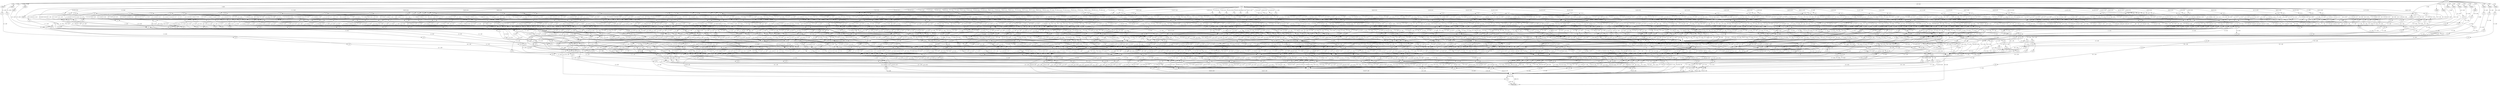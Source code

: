 digraph G {
  0 [label="initial"];
  1 [label="initial"];
  2 [label="initial"];
  3 [label="initial"];
  4 [label="initial"];
  5 [label="initial"];
  6 [label="initial"];
  7 [label="initial"];
  8 [label="initial"];
  9 [label="initial"];
  10 [label="initial"];
  11 [label="initial"];
  12 [label="initial"];
  13 [label="initial"];
  14 [label="initial"];
  15 [label="initial"];
  16 [label="initial"];
  17 [label="initial"];
  18 [label="initial"];
  19 [label="initial"];
  20 [label="t_10"];
  21 [label="t_10"];
  22 [label="t_10"];
  23 [label="t_10"];
  24 [label="t_10"];
  25 [label="t_10"];
  26 [label="t_10"];
  27 [label="t_10"];
  28 [label="t_10"];
  29 [label="t_10"];
  30 [label="t_10"];
  31 [label="t_10"];
  32 [label="t_10"];
  33 [label="t_10"];
  34 [label="t_10"];
  35 [label="t_10"];
  36 [label="t_10"];
  37 [label="t_10"];
  38 [label="t_10"];
  39 [label="t_10"];
  40 [label="t_10"];
  41 [label="t_10"];
  42 [label="t_10"];
  43 [label="t_10"];
  44 [label="t_10"];
  45 [label="t_10"];
  46 [label="t_10"];
  47 [label="t_10"];
  48 [label="t_10"];
  49 [label="t_10"];
  50 [label="t_10"];
  51 [label="t_10"];
  52 [label="t_10"];
  53 [label="t_10"];
  54 [label="t_10"];
  55 [label="t_10"];
  56 [label="t_10"];
  57 [label="t_10"];
  58 [label="t_10"];
  59 [label="t_10"];
  60 [label="t_10"];
  61 [label="t_10"];
  62 [label="t_10"];
  63 [label="t_10"];
  64 [label="t_10"];
  65 [label="t_10"];
  66 [label="t_10"];
  67 [label="t_10"];
  68 [label="t_10"];
  69 [label="t_10"];
  70 [label="t_10"];
  71 [label="t_10"];
  72 [label="t_10"];
  73 [label="t_10"];
  74 [label="t_10"];
  75 [label="t_10"];
  76 [label="t_10"];
  77 [label="t_10"];
  78 [label="t_10"];
  79 [label="t_10"];
  80 [label="t_10"];
  81 [label="t_10"];
  82 [label="t_10"];
  83 [label="t_10"];
  84 [label="t_10"];
  85 [label="t_10"];
  86 [label="t_10"];
  87 [label="t_10"];
  88 [label="t_10"];
  89 [label="t_10"];
  90 [label="t_10"];
  91 [label="t_10"];
  92 [label="t_10"];
  93 [label="t_10"];
  94 [label="t_10"];
  95 [label="t_10"];
  96 [label="t_10"];
  97 [label="t_10"];
  98 [label="t_10"];
  99 [label="t_10"];
  100 [label="t_10"];
  101 [label="t_10"];
  102 [label="t_10"];
  103 [label="t_10"];
  104 [label="t_10"];
  105 [label="t_10"];
  106 [label="t_10"];
  107 [label="t_10"];
  108 [label="t_10"];
  109 [label="t_10"];
  110 [label="t_10"];
  111 [label="t_10"];
  112 [label="t_10"];
  113 [label="t_10"];
  114 [label="t_10"];
  115 [label="t_10"];
  116 [label="t_10"];
  117 [label="t_10"];
  118 [label="t_10"];
  119 [label="t_10"];
  120 [label="t_10"];
  121 [label="t_10"];
  122 [label="t_10"];
  123 [label="t_10"];
  124 [label="t_10"];
  125 [label="t_10"];
  126 [label="t_10"];
  127 [label="t_10"];
  128 [label="t_10"];
  129 [label="t_10"];
  130 [label="t_10"];
  131 [label="t_10"];
  132 [label="t_10"];
  133 [label="t_10"];
  134 [label="t_10"];
  135 [label="t_10"];
  136 [label="t_10"];
  137 [label="t_10"];
  138 [label="t_10"];
  139 [label="t_10"];
  140 [label="t_10"];
  141 [label="t_10"];
  142 [label="t_10"];
  143 [label="t_10"];
  144 [label="t_10"];
  145 [label="t_11"];
  146 [label="t_11"];
  147 [label="t_11"];
  148 [label="t_11"];
  149 [label="t_11"];
  150 [label="t_11"];
  151 [label="t_11"];
  152 [label="t_11"];
  153 [label="t_11"];
  154 [label="t_11"];
  155 [label="t_11"];
  156 [label="t_11"];
  157 [label="t_11"];
  158 [label="t_11"];
  159 [label="t_11"];
  160 [label="t_11"];
  161 [label="t_11"];
  162 [label="t_11"];
  163 [label="t_11"];
  164 [label="t_11"];
  165 [label="t_11"];
  166 [label="t_11"];
  167 [label="t_11"];
  168 [label="t_11"];
  169 [label="t_11"];
  170 [label="t_11"];
  171 [label="t_11"];
  172 [label="t_11"];
  173 [label="t_11"];
  174 [label="t_11"];
  175 [label="t_11"];
  176 [label="t_11"];
  177 [label="t_11"];
  178 [label="t_11"];
  179 [label="t_11"];
  180 [label="t_11"];
  181 [label="t_11"];
  182 [label="t_11"];
  183 [label="t_11"];
  184 [label="t_11"];
  185 [label="t_11"];
  186 [label="t_11"];
  187 [label="t_11"];
  188 [label="t_11"];
  189 [label="t_11"];
  190 [label="t_11"];
  191 [label="t_11"];
  192 [label="t_11"];
  193 [label="t_11"];
  194 [label="t_11"];
  195 [label="t_11"];
  196 [label="t_11"];
  197 [label="t_11"];
  198 [label="t_11"];
  199 [label="t_11"];
  200 [label="t_11"];
  201 [label="t_11"];
  202 [label="t_11"];
  203 [label="t_11"];
  204 [label="t_11"];
  205 [label="t_11"];
  206 [label="t_11"];
  207 [label="t_11"];
  208 [label="t_11"];
  209 [label="t_11"];
  210 [label="t_11"];
  211 [label="t_11"];
  212 [label="t_11"];
  213 [label="t_11"];
  214 [label="t_11"];
  215 [label="t_11"];
  216 [label="t_11"];
  217 [label="t_11"];
  218 [label="t_11"];
  219 [label="t_11"];
  220 [label="t_11"];
  221 [label="t_11"];
  222 [label="t_11"];
  223 [label="t_11"];
  224 [label="t_11"];
  225 [label="t_11"];
  226 [label="t_11"];
  227 [label="t_11"];
  228 [label="t_11"];
  229 [label="t_11"];
  230 [label="t_11"];
  231 [label="t_11"];
  232 [label="t_11"];
  233 [label="t_11"];
  234 [label="t_11"];
  235 [label="t_11"];
  236 [label="t_11"];
  237 [label="t_11"];
  238 [label="t_11"];
  239 [label="t_11"];
  240 [label="t_11"];
  241 [label="t_11"];
  242 [label="t_11"];
  243 [label="t_11"];
  244 [label="t_11"];
  245 [label="t_13"];
  246 [label="t_15"];
  247 [label="t_15"];
  248 [label="t_15"];
  249 [label="t_15"];
  250 [label="t_15"];
  251 [label="t_15"];
  252 [label="t_15"];
  253 [label="t_15"];
  254 [label="t_15"];
  255 [label="t_15"];
  256 [label="t_15"];
  257 [label="t_15"];
  258 [label="t_15"];
  259 [label="t_15"];
  260 [label="t_15"];
  261 [label="t_15"];
  262 [label="t_15"];
  263 [label="t_15"];
  264 [label="t_15"];
  265 [label="t_15"];
  266 [label="t_15"];
  267 [label="t_15"];
  268 [label="t_15"];
  269 [label="t_15"];
  270 [label="t_15"];
  271 [label="t_15"];
  272 [label="t_15"];
  273 [label="t_15"];
  274 [label="t_15"];
  275 [label="t_15"];
  276 [label="t_15"];
  277 [label="t_15"];
  278 [label="t_15"];
  279 [label="t_15"];
  280 [label="t_15"];
  281 [label="t_15"];
  282 [label="t_15"];
  283 [label="t_15"];
  284 [label="t_15"];
  285 [label="t_15"];
  286 [label="t_15"];
  287 [label="t_15"];
  288 [label="t_15"];
  289 [label="t_15"];
  290 [label="t_15"];
  291 [label="t_15"];
  292 [label="t_15"];
  293 [label="t_15"];
  294 [label="t_15"];
  295 [label="t_15"];
  296 [label="t_15"];
  297 [label="t_15"];
  298 [label="t_15"];
  299 [label="t_15"];
  300 [label="t_15"];
  301 [label="t_15"];
  302 [label="t_15"];
  303 [label="t_15"];
  304 [label="t_15"];
  305 [label="t_15"];
  306 [label="t_15"];
  307 [label="t_15"];
  308 [label="t_15"];
  309 [label="t_15"];
  310 [label="t_15"];
  311 [label="t_15"];
  312 [label="t_15"];
  313 [label="t_15"];
  314 [label="t_15"];
  315 [label="t_15"];
  316 [label="t_15"];
  317 [label="t_15"];
  318 [label="t_15"];
  319 [label="t_15"];
  320 [label="t_15"];
  321 [label="t_15"];
  322 [label="t_15"];
  323 [label="t_15"];
  324 [label="t_15"];
  325 [label="t_15"];
  326 [label="t_15"];
  327 [label="t_15"];
  328 [label="t_15"];
  329 [label="t_15"];
  330 [label="t_15"];
  331 [label="t_15"];
  332 [label="t_15"];
  333 [label="t_15"];
  334 [label="t_15"];
  335 [label="t_15"];
  336 [label="t_15"];
  337 [label="t_15"];
  338 [label="t_15"];
  339 [label="t_15"];
  340 [label="t_15"];
  341 [label="t_15"];
  342 [label="t_15"];
  343 [label="t_15"];
  344 [label="t_15"];
  345 [label="t_15"];
  346 [label="t_15"];
  347 [label="t_15"];
  348 [label="t_15"];
  349 [label="t_15"];
  350 [label="t_15"];
  351 [label="t_15"];
  352 [label="t_15"];
  353 [label="t_15"];
  354 [label="t_15"];
  355 [label="t_15"];
  356 [label="t_15"];
  357 [label="t_15"];
  358 [label="t_15"];
  359 [label="t_15"];
  360 [label="t_15"];
  361 [label="t_15"];
  362 [label="t_15"];
  363 [label="t_15"];
  364 [label="t_15"];
  365 [label="t_15"];
  366 [label="t_15"];
  367 [label="t_15"];
  368 [label="t_15"];
  369 [label="t_15"];
  370 [label="t_15"];
  371 [label="t_15"];
  372 [label="t_15"];
  373 [label="t_15"];
  374 [label="t_15"];
  375 [label="t_15"];
  376 [label="t_15"];
  377 [label="t_15"];
  378 [label="t_15"];
  379 [label="t_15"];
  380 [label="t_15"];
  381 [label="t_15"];
  382 [label="t_15"];
  383 [label="t_15"];
  384 [label="t_15"];
  385 [label="t_15"];
  386 [label="t_15"];
  387 [label="t_15"];
  388 [label="t_15"];
  389 [label="t_15"];
  390 [label="t_15"];
  391 [label="t_15"];
  392 [label="t_15"];
  393 [label="t_15"];
  394 [label="t_15"];
  395 [label="t_15"];
  396 [label="t_15"];
  397 [label="t_15"];
  398 [label="t_15"];
  399 [label="t_15"];
  400 [label="t_15"];
  401 [label="t_15"];
  402 [label="t_15"];
  403 [label="t_15"];
  404 [label="t_15"];
  405 [label="t_15"];
  406 [label="t_15"];
  407 [label="t_15"];
  408 [label="t_15"];
  409 [label="t_15"];
  410 [label="t_15"];
  411 [label="t_15"];
  412 [label="t_15"];
  413 [label="t_15"];
  414 [label="t_15"];
  415 [label="t_15"];
  416 [label="t_15"];
  417 [label="t_15"];
  418 [label="t_15"];
  419 [label="t_15"];
  420 [label="t_15"];
  421 [label="t_15"];
  422 [label="t_16"];
  423 [label="t_16"];
  424 [label="t_16"];
  425 [label="t_16"];
  426 [label="t_16"];
  427 [label="t_16"];
  428 [label="t_16"];
  429 [label="t_16"];
  430 [label="t_16"];
  431 [label="t_16"];
  432 [label="t_16"];
  433 [label="t_16"];
  434 [label="t_16"];
  435 [label="t_16"];
  436 [label="t_16"];
  437 [label="t_16"];
  438 [label="t_16"];
  439 [label="t_16"];
  440 [label="t_16"];
  441 [label="t_16"];
  442 [label="t_16"];
  443 [label="t_16"];
  444 [label="t_16"];
  445 [label="t_16"];
  446 [label="t_16"];
  447 [label="t_16"];
  448 [label="t_16"];
  449 [label="t_16"];
  450 [label="t_16"];
  451 [label="t_16"];
  452 [label="t_16"];
  453 [label="t_16"];
  454 [label="t_16"];
  455 [label="t_16"];
  456 [label="t_16"];
  457 [label="t_16"];
  458 [label="t_16"];
  459 [label="t_16"];
  460 [label="t_16"];
  461 [label="t_16"];
  462 [label="t_16"];
  463 [label="t_16"];
  464 [label="t_16"];
  465 [label="t_16"];
  466 [label="t_16"];
  467 [label="t_16"];
  468 [label="t_16"];
  469 [label="t_16"];
  470 [label="t_16"];
  471 [label="t_16"];
  472 [label="t_16"];
  473 [label="t_16"];
  474 [label="t_16"];
  475 [label="t_16"];
  476 [label="t_16"];
  477 [label="t_16"];
  478 [label="t_16"];
  479 [label="t_16"];
  480 [label="t_16"];
  481 [label="t_16"];
  482 [label="t_16"];
  483 [label="t_16"];
  484 [label="t_16"];
  485 [label="t_16"];
  486 [label="t_16"];
  487 [label="t_16"];
  488 [label="t_16"];
  489 [label="t_16"];
  490 [label="t_16"];
  491 [label="t_16"];
  492 [label="t_16"];
  493 [label="t_17"];
  494 [label="t_17"];
  495 [label="t_17"];
  496 [label="t_17"];
  497 [label="t_17"];
  498 [label="t_17"];
  499 [label="t_17"];
  500 [label="t_17"];
  501 [label="t_17"];
  502 [label="t_17"];
  503 [label="t_17"];
  504 [label="t_17"];
  505 [label="t_17"];
  506 [label="t_17"];
  507 [label="t_17"];
  508 [label="t_17"];
  509 [label="t_17"];
  510 [label="t_17"];
  511 [label="t_17"];
  512 [label="t_17"];
  513 [label="t_17"];
  514 [label="t_17"];
  515 [label="t_17"];
  516 [label="t_18"];
  517 [label="t_19"];
  518 [label="t_19"];
  519 [label="t_19"];
  520 [label="t_19"];
  521 [label="t_19"];
  522 [label="t_19"];
  523 [label="t_19"];
  524 [label="t_19"];
  525 [label="t_19"];
  526 [label="t_19"];
  527 [label="t_19"];
  528 [label="t_19"];
  529 [label="t_19"];
  530 [label="t_19"];
  531 [label="t_19"];
  532 [label="t_19"];
  533 [label="t_19"];
  534 [label="t_19"];
  535 [label="t_19"];
  536 [label="t_19"];
  537 [label="t_19"];
  538 [label="t_19"];
  539 [label="t_19"];
  540 [label="t_19"];
  541 [label="t_19"];
  542 [label="t_19"];
  543 [label="t_19"];
  544 [label="t_19"];
  545 [label="t_19"];
  546 [label="t_19"];
  547 [label="t_19"];
  548 [label="t_19"];
  549 [label="t_19"];
  550 [label="t_19"];
  551 [label="t_19"];
  552 [label="t_20"];
  553 [label="t_21"];
  554 [label="t_21"];
  555 [label="t_21"];
  556 [label="t_21"];
  557 [label="t_21"];
  558 [label="t_21"];
  559 [label="t_21"];
  560 [label="t_21"];
  561 [label="t_21"];
  562 [label="t_21"];
  563 [label="t_21"];
  564 [label="t_23"];
  565 [label="t_23"];
  566 [label="t_23"];
  567 [label="t_23"];
  568 [label="t_23"];
  569 [label="t_23"];
  570 [label="t_23"];
  571 [label="t_23"];
  572 [label="t_23"];
  573 [label="t_23"];
  574 [label="t_23"];
  575 [label="t_23"];
  576 [label="t_23"];
  577 [label="t_23"];
  578 [label="t_23"];
  579 [label="t_23"];
  580 [label="t_23"];
  581 [label="t_23"];
  582 [label="t_23"];
  583 [label="t_23"];
  584 [label="t_23"];
  585 [label="t_23"];
  586 [label="t_23"];
  587 [label="t_23"];
  588 [label="t_23"];
  589 [label="t_23"];
  590 [label="t_23"];
  591 [label="t_23"];
  592 [label="t_23"];
  593 [label="t_23"];
  594 [label="t_23"];
  595 [label="t_23"];
  596 [label="t_23"];
  597 [label="t_23"];
  598 [label="t_23"];
  599 [label="t_23"];
  600 [label="t_23"];
  601 [label="t_23"];
  602 [label="t_23"];
  603 [label="t_23"];
  604 [label="t_23"];
  605 [label="t_23"];
  606 [label="t_23"];
  607 [label="t_23"];
  608 [label="t_23"];
  609 [label="t_23"];
  610 [label="t_23"];
  611 [label="t_23"];
  612 [label="t_23"];
  613 [label="t_23"];
  614 [label="t_23"];
  615 [label="t_23"];
  616 [label="t_23"];
  617 [label="t_23"];
  618 [label="t_23"];
  619 [label="t_23"];
  620 [label="t_23"];
  621 [label="t_23"];
  622 [label="t_23"];
  623 [label="t_23"];
  624 [label="t_23"];
  625 [label="t_23"];
  626 [label="t_23"];
  627 [label="t_23"];
  628 [label="t_23"];
  629 [label="t_23"];
  630 [label="t_23"];
  631 [label="t_23"];
  632 [label="t_23"];
  633 [label="t_23"];
  634 [label="t_23"];
  635 [label="t_23"];
  636 [label="t_23"];
  637 [label="t_23"];
  638 [label="t_23"];
  639 [label="t_23"];
  640 [label="t_23"];
  641 [label="t_23"];
  642 [label="t_23"];
  643 [label="t_23"];
  644 [label="t_23"];
  645 [label="t_23"];
  646 [label="t_23"];
  647 [label="t_23"];
  648 [label="t_23"];
  649 [label="t_24"];
  650 [label="t_24"];
  651 [label="t_24"];
  652 [label="t_24"];
  653 [label="t_24"];
  654 [label="t_24"];
  655 [label="t_24"];
  656 [label="t_24"];
  657 [label="t_24"];
  658 [label="t_24"];
  659 [label="t_24"];
  660 [label="t_24"];
  661 [label="t_24"];
  662 [label="t_24"];
  663 [label="t_24"];
  664 [label="t_24"];
  665 [label="t_24"];
  666 [label="t_24"];
  667 [label="t_24"];
  668 [label="t_24"];
  669 [label="t_24"];
  670 [label="t_24"];
  671 [label="t_24"];
  672 [label="t_24"];
  673 [label="t_24"];
  674 [label="t_24"];
  675 [label="t_24"];
  676 [label="t_24"];
  677 [label="t_24"];
  678 [label="t_24"];
  679 [label="t_24"];
  680 [label="t_24"];
  681 [label="t_24"];
  682 [label="t_24"];
  683 [label="t_24"];
  684 [label="t_24"];
  685 [label="t_24"];
  686 [label="t_24"];
  687 [label="t_24"];
  688 [label="t_24"];
  689 [label="t_24"];
  690 [label="t_24"];
  691 [label="t_24"];
  692 [label="t_24"];
  693 [label="t_24"];
  694 [label="t_24"];
  695 [label="t_24"];
  696 [label="t_24"];
  697 [label="t_24"];
  698 [label="t_24"];
  699 [label="t_24"];
  700 [label="t_24"];
  701 [label="t_24"];
  702 [label="t_24"];
  703 [label="t_24"];
  704 [label="t_24"];
  705 [label="t_24"];
  706 [label="t_24"];
  707 [label="t_24"];
  708 [label="t_24"];
  709 [label="t_24"];
  710 [label="t_24"];
  711 [label="t_24"];
  712 [label="t_24"];
  713 [label="t_24"];
  714 [label="t_24"];
  715 [label="t_24"];
  716 [label="t_25"];
  717 [label="t_25"];
  718 [label="t_25"];
  719 [label="t_25"];
  720 [label="t_25"];
  721 [label="t_25"];
  722 [label="t_25"];
  723 [label="t_25"];
  724 [label="t_25"];
  725 [label="t_25"];
  726 [label="t_25"];
  727 [label="t_25"];
  728 [label="t_25"];
  729 [label="t_25"];
  730 [label="t_25"];
  731 [label="t_25"];
  732 [label="t_25"];
  733 [label="t_33"];
  734 [label="t_33"];
  735 [label="t_33"];
  736 [label="t_33"];
  737 [label="t_33"];
  738 [label="t_33"];
  739 [label="t_33"];
  740 [label="t_33"];
  741 [label="t_33"];
  742 [label="t_33"];
  743 [label="t_33"];
  744 [label="t_33"];
  745 [label="t_33"];
  746 [label="t_33"];
  747 [label="t_33"];
  748 [label="t_33"];
  749 [label="t_33"];
  750 [label="t_33"];
  751 [label="t_33"];
  752 [label="t_33"];
  753 [label="t_33"];
  754 [label="t_33"];
  755 [label="t_33"];
  756 [label="t_33"];
  757 [label="t_33"];
  758 [label="t_33"];
  759 [label="t_33"];
  760 [label="t_33"];
  761 [label="t_33"];
  762 [label="t_33"];
  763 [label="t_33"];
  764 [label="t_33"];
  765 [label="t_33"];
  766 [label="t_33"];
  767 [label="t_33"];
  768 [label="t_33"];
  769 [label="t_33"];
  770 [label="t_33"];
  771 [label="t_33"];
  772 [label="t_33"];
  773 [label="t_33"];
  774 [label="t_33"];
  775 [label="t_33"];
  776 [label="t_33"];
  777 [label="t_33"];
  778 [label="t_33"];
  779 [label="t_33"];
  780 [label="t_33"];
  781 [label="t_33"];
  782 [label="t_33"];
  783 [label="t_33"];
  784 [label="t_33"];
  785 [label="t_33"];
  786 [label="t_33"];
  787 [label="t_33"];
  788 [label="t_33"];
  789 [label="t_33"];
  790 [label="t_33"];
  791 [label="t_33"];
  792 [label="t_33"];
  793 [label="t_33"];
  794 [label="t_33"];
  795 [label="t_33"];
  796 [label="t_33"];
  797 [label="t_33"];
  798 [label="t_33"];
  799 [label="t_33"];
  800 [label="t_33"];
  801 [label="t_33"];
  802 [label="t_33"];
  803 [label="t_33"];
  804 [label="t_33"];
  805 [label="t_33"];
  806 [label="t_33"];
  807 [label="t_33"];
  808 [label="t_33"];
  809 [label="t_33"];
  810 [label="t_33"];
  811 [label="t_33"];
  812 [label="t_33"];
  813 [label="t_33"];
  814 [label="t_33"];
  815 [label="t_33"];
  816 [label="t_33"];
  817 [label="t_33"];
  818 [label="t_33"];
  819 [label="t_33"];
  820 [label="t_33"];
  821 [label="t_33"];
  822 [label="t_33"];
  823 [label="t_33"];
  824 [label="t_5"];
  825 [label="t_5"];
  826 [label="t_5"];
  827 [label="t_5"];
  828 [label="t_5"];
  829 [label="t_5"];
  830 [label="t_5"];
  831 [label="t_5"];
  832 [label="t_5"];
  833 [label="t_5"];
  834 [label="t_5"];
  835 [label="t_5"];
  836 [label="t_5"];
  837 [label="t_5"];
  838 [label="t_5"];
  839 [label="t_5"];
  840 [label="t_5"];
  841 [label="t_5"];
  842 [label="t_5"];
  843 [label="t_5"];
  844 [label="t_5"];
  845 [label="t_5"];
  846 [label="t_5"];
  847 [label="t_5"];
  848 [label="t_5"];
  849 [label="t_5"];
  850 [label="t_5"];
  851 [label="t_5"];
  852 [label="t_5"];
  853 [label="t_5"];
  854 [label="t_5"];
  855 [label="t_5"];
  856 [label="t_5"];
  857 [label="t_5"];
  858 [label="t_5"];
  859 [label="t_5"];
  860 [label="t_5"];
  861 [label="t_5"];
  862 [label="t_5"];
  863 [label="t_5"];
  864 [label="t_5"];
  865 [label="t_5"];
  866 [label="t_5"];
  867 [label="t_5"];
  868 [label="t_5"];
  869 [label="t_5"];
  870 [label="t_5"];
  871 [label="t_5"];
  872 [label="t_5"];
  873 [label="t_5"];
  874 [label="t_5"];
  875 [label="t_5"];
  876 [label="t_5"];
  877 [label="t_5"];
  878 [label="t_5"];
  879 [label="t_5"];
  880 [label="t_5"];
  881 [label="t_5"];
  882 [label="t_5"];
  883 [label="t_5"];
  884 [label="t_5"];
  885 [label="t_5"];
  886 [label="t_5"];
  887 [label="t_5"];
  888 [label="t_5"];
  889 [label="t_5"];
  890 [label="t_5"];
  891 [label="t_5"];
  892 [label="t_5"];
  893 [label="t_5"];
  894 [label="t_5"];
  895 [label="t_5"];
  896 [label="t_5"];
  897 [label="t_5"];
  898 [label="t_5"];
  899 [label="t_5"];
  900 [label="t_5"];
  901 [label="t_5"];
  902 [label="t_5"];
  903 [label="t_5"];
  904 [label="t_5"];
  905 [label="t_5"];
  906 [label="t_5"];
  907 [label="t_5"];
  908 [label="t_5"];
  909 [label="t_5"];
  910 [label="t_5"];
  911 [label="t_5"];
  912 [label="t_5"];
  913 [label="t_5"];
  914 [label="t_5"];
  915 [label="t_5"];
  916 [label="t_5"];
  917 [label="t_5"];
  918 [label="t_5"];
  919 [label="t_5"];
  920 [label="t_5"];
  921 [label="t_5"];
  922 [label="t_5"];
  923 [label="t_5"];
  924 [label="t_5"];
  925 [label="t_5"];
  926 [label="t_5"];
  927 [label="t_5"];
  928 [label="t_5"];
  929 [label="t_5"];
  930 [label="t_5"];
  931 [label="t_5"];
  932 [label="t_5"];
  933 [label="t_5"];
  934 [label="t_5"];
  935 [label="t_5"];
  936 [label="t_5"];
  937 [label="t_5"];
  938 [label="t_5"];
  939 [label="t_5"];
  940 [label="t_5"];
  941 [label="t_5"];
  942 [label="t_5"];
  943 [label="t_5"];
  944 [label="t_5"];
  945 [label="t_5"];
  946 [label="t_5"];
  947 [label="t_5"];
  948 [label="t_5"];
  949 [label="t_5"];
  950 [label="t_5"];
  951 [label="t_5"];
  952 [label="t_5"];
  953 [label="t_5"];
  954 [label="t_5"];
  955 [label="t_5"];
  956 [label="t_5"];
  957 [label="t_5"];
  958 [label="t_5"];
  959 [label="t_5"];
  960 [label="t_5"];
  961 [label="t_5"];
  962 [label="t_5"];
  963 [label="t_5"];
  964 [label="t_5"];
  965 [label="t_5"];
  966 [label="t_5"];
  967 [label="t_5"];
  968 [label="t_5"];
  969 [label="t_5"];
  970 [label="t_5"];
  971 [label="t_5"];
  972 [label="t_5"];
  973 [label="t_5"];
  974 [label="t_5"];
  975 [label="t_5"];
  976 [label="t_5"];
  977 [label="t_5"];
  978 [label="t_5"];
  979 [label="t_5"];
  980 [label="t_5"];
  981 [label="t_5"];
  982 [label="t_5"];
  983 [label="t_5"];
  984 [label="t_5"];
  985 [label="t_5"];
  986 [label="t_5"];
  987 [label="t_5"];
  988 [label="t_5"];
  989 [label="t_5"];
  990 [label="t_5"];
  991 [label="t_5"];
  992 [label="t_5"];
  993 [label="t_5"];
  994 [label="t_5"];
  995 [label="t_5"];
  996 [label="t_5"];
  997 [label="t_5"];
  998 [label="t_5"];
  999 [label="t_5"];
  1000 [label="t_5"];
  1001 [label="t_5"];
  1002 [label="t_5"];
  1003 [label="t_5"];
  1004 [label="t_5"];
  1005 [label="t_5"];
  1006 [label="t_5"];
  1007 [label="t_5"];
  1008 [label="t_5"];
  1009 [label="t_5"];
  1010 [label="t_5"];
  1011 [label="t_5"];
  1012 [label="t_5"];
  1013 [label="t_5"];
  1014 [label="t_5"];
  1015 [label="t_5"];
  1016 [label="t_5"];
  1017 [label="t_5"];
  1018 [label="t_5"];
  1019 [label="t_5"];
  1020 [label="t_5"];
  1021 [label="t_5"];
  1022 [label="t_5"];
  1023 [label="t_5"];
  1024 [label="t_5"];
  1025 [label="t_5"];
  1026 [label="t_5"];
  1027 [label="t_5"];
  1028 [label="t_5"];
  1029 [label="t_5"];
  1030 [label="t_5"];
  1031 [label="t_5"];
  1032 [label="t_5"];
  1033 [label="t_5"];
  1034 [label="t_5"];
  1035 [label="t_5"];
  1036 [label="t_5"];
  1037 [label="t_5"];
  1038 [label="t_5"];
  1039 [label="t_5"];
  1040 [label="t_5"];
  1041 [label="t_5"];
  1042 [label="t_5"];
  1043 [label="t_5"];
  1044 [label="t_5"];
  1045 [label="t_5"];
  1046 [label="t_5"];
  1047 [label="t_5"];
  1048 [label="t_5"];
  1049 [label="t_5"];
  1050 [label="t_5"];
  1051 [label="t_9"];
  1052 [label="TERMINAL",shape=diamond];
  1053 [label="INITIAL",shape=box];
0->146 [label="4 1 1.00"];
1->188 [label="9 1 1.00"];
2->175 [label="9 1 1.00"];
3->176 [label="9 1 1.00"];
4->191 [label="9 1 1.00"];
5->174 [label="9 1 1.00"];
6->168 [label="9 1 1.00"];
7->152 [label="9 1 1.00"];
8->167 [label="9 1 1.00"];
9->189 [label="10 1 1.00"];
10->145 [label="10 1 1.00"];
11->171 [label="10 1 1.00"];
12->169 [label="10 1 1.00"];
13->193 [label="10 1 1.00"];
14->184 [label="10 2 1.00"];
15->215 [label="10 2 1.00"];
16->185 [label="10 3 1.00"];
17->170 [label="9 1 0.50"];
17->172 [label="9 1 0.50"];
18->147 [label="10 1 0.50"];
18->149 [label="10 1 0.50"];
19->735 [label="0 1 0.00"];
19->734 [label="0 1 0.00"];
19->733 [label="1 1 0.00"];
19->740 [label="6 1 0.00"];
19->737 [label="8 1 0.00"];
19->738 [label="9 1 0.00"];
19->736 [label="9 1 0.00"];
19->739 [label="11 1 0.00"];
19->745 [label="[0,6] 2 0.00"];
19->742 [label="[0,7] 2 0.00"];
19->743 [label="[0,7] 2 0.00"];
19->751 [label="[0,8] 2 0.00"];
19->748 [label="[0,10] 2 0.00"];
19->741 [label="[0,19] 2 0.00"];
19->744 [label="[1,8] 2 0.00"];
19->746 [label="[1,9] 2 0.00"];
19->747 [label="[5,7] 2 0.00"];
19->750 [label="[5,19] 2 0.00"];
19->749 [label="[7,10] 2 0.00"];
19->753 [label="[8,9] 2 0.00"];
19->754 [label="[9,10] 2 0.00"];
19->752 [label="[9,10] 2 0.00"];
19->762 [label="[0,8] 3 0.01"];
19->755 [label="[0,6] 3 0.01"];
19->756 [label="[0,7] 3 0.01"];
19->760 [label="[0,8] 3 0.01"];
19->763 [label="[0,8] 3 0.01"];
19->761 [label="[1,7] 3 0.01"];
19->758 [label="[1,9] 3 0.01"];
19->765 [label="[5,8] 3 0.01"];
19->764 [label="[6,7] 3 0.01"];
19->759 [label="[6,8] 3 0.01"];
19->768 [label="[6,10] 3 0.01"];
19->757 [label="[6,10] 3 0.01"];
19->766 [label="[7,8] 3 0.01"];
19->767 [label="[8,10] 3 0.01"];
19->771 [label="[0,9] 4 0.01"];
19->774 [label="[0,8] 4 0.01"];
19->779 [label="[0,9] 4 0.01"];
19->770 [label="[0,10] 4 0.01"];
19->782 [label="[0,8] 4 0.01"];
19->775 [label="[1,9] 4 0.01"];
19->778 [label="[1,10] 4 0.01"];
19->776 [label="[1,6] 4 0.01"];
19->777 [label="[1,8] 4 0.01"];
19->773 [label="[1,9] 4 0.01"];
19->769 [label="[1,11] 4 0.01"];
19->781 [label="[1,8] 4 0.01"];
19->780 [label="[6,8] 4 0.01"];
19->772 [label="[6,10] 4 0.01"];
19->783 [label="[7,9] 4 0.01"];
19->787 [label="[0,8] 5 0.01"];
19->785 [label="[0,8] 5 0.01"];
19->790 [label="[0,10] 5 0.01"];
19->788 [label="[1,7] 5 0.01"];
19->786 [label="[1,10] 5 0.01"];
19->791 [label="[5,8] 5 0.01"];
19->792 [label="[6,9] 5 0.01"];
19->793 [label="[6,9] 5 0.01"];
19->789 [label="[7,8] 5 0.01"];
19->795 [label="[1,8] 6 0.01"];
19->796 [label="[1,12] 6 0.01"];
19->801 [label="[1,9] 6 0.01"];
19->797 [label="[1,9] 6 0.01"];
19->799 [label="[1,11] 6 0.01"];
19->798 [label="[1,9] 6 0.01"];
19->800 [label="[5,8] 6 0.01"];
19->794 [label="[6,10] 6 0.01"];
19->784 [label="[6,9] 6 0.01"];
19->802 [label="[6,10] 6 0.01"];
19->803 [label="[6,10] 6 0.01"];
19->806 [label="[1,9] 7 0.02"];
19->805 [label="[1,12] 7 0.02"];
19->808 [label="[5,10] 7 0.02"];
19->807 [label="[6,9] 7 0.02"];
19->809 [label="[1,11] 8 0.02"];
19->804 [label="[1,9] 8 0.02"];
19->812 [label="[5,9] 8 0.02"];
19->811 [label="[5,10] 8 0.02"];
19->810 [label="[6,9] 8 0.02"];
19->813 [label="[1,10] 9 0.02"];
19->815 [label="[5,9] 9 0.02"];
19->814 [label="[6,10] 9 0.02"];
19->816 [label="[6,9] 9 0.02"];
19->818 [label="[1,10] 10 0.02"];
19->819 [label="[6,10] 10 0.02"];
19->817 [label="[6,11] 11 0.02"];
19->821 [label="[6,9] 11 0.02"];
19->820 [label="[5,10] 12 0.03"];
19->822 [label="[0,8] 13 0.03"];
19->823 [label="[1,10] 22 0.05"];
19->1051 [label="[15,63] 5 0.01"];
20->448 [label="0 1 1.00"];
21->479 [label="0 1 1.00"];
22->479 [label="0 1 1.00"];
23->473 [label="0 1 1.00"];
24->474 [label="0 1 1.00"];
25->472 [label="0 1 1.00"];
26->440 [label="0 1 1.00"];
27->482 [label="0 1 1.00"];
28->482 [label="0 1 1.00"];
29->455 [label="0 1 1.00"];
30->458 [label="0 1 1.00"];
31->472 [label="0 1 1.00"];
32->441 [label="0 1 1.00"];
33->490 [label="0 1 1.00"];
34->488 [label="0 1 1.00"];
35->459 [label="0 1 1.00"];
36->463 [label="0 1 1.00"];
37->490 [label="0 1 1.00"];
38->484 [label="0 1 1.00"];
39->477 [label="0 1 1.00"];
40->476 [label="0 1 1.00"];
41->449 [label="0 1 1.00"];
42->474 [label="0 1 1.00"];
43->431 [label="0 1 1.00"];
44->444 [label="0 1 1.00"];
45->457 [label="0 1 1.00"];
46->478 [label="0 1 1.00"];
47->462 [label="0 1 1.00"];
48->492 [label="0 1 1.00"];
49->478 [label="0 1 1.00"];
50->471 [label="0 1 1.00"];
51->468 [label="0 1 1.00"];
52->490 [label="0 1 1.00"];
53->458 [label="0 1 1.00"];
54->492 [label="0 1 1.00"];
55->456 [label="0 1 1.00"];
56->422 [label="0 1 1.00"];
57->460 [label="0 1 1.00"];
58->489 [label="0 1 1.00"];
59->486 [label="0 1 1.00"];
60->443 [label="0 1 1.00"];
61->456 [label="0 1 1.00"];
62->464 [label="0 1 1.00"];
63->454 [label="0 1 1.00"];
64->427 [label="0 1 1.00"];
65->480 [label="0 1 1.00"];
66->423 [label="0 1 1.00"];
67->438 [label="0 1 1.00"];
68->432 [label="0 1 1.00"];
69->426 [label="0 1 1.00"];
70->488 [label="0 1 1.00"];
71->464 [label="0 1 1.00"];
72->467 [label="0 1 1.00"];
73->460 [label="0 1 1.00"];
74->469 [label="0 1 1.00"];
75->437 [label="0 1 1.00"];
76->462 [label="0 1 1.00"];
77->485 [label="0 1 1.00"];
78->446 [label="0 1 1.00"];
79->470 [label="0 2 1.00"];
80->496 [label="0 1 1.00"];
81->494 [label="0 1 1.00"];
82->505 [label="0 1 1.00"];
83->499 [label="0 1 1.00"];
84->515 [label="0 1 1.00"];
85->508 [label="0 1 1.00"];
86->504 [label="0 1 1.00"];
87->507 [label="0 1 1.00"];
88->514 [label="0 1 1.00"];
89->514 [label="0 1 1.00"];
90->501 [label="0 1 1.00"];
91->498 [label="0 1 1.00"];
92->510 [label="0 1 1.00"];
93->497 [label="0 1 1.00"];
94->514 [label="0 1 1.00"];
95->502 [label="0 1 1.00"];
96->495 [label="0 1 1.00"];
97->507 [label="0 1 1.00"];
98->515 [label="0 1 1.00"];
99->508 [label="0 1 1.00"];
100->511 [label="0 1 1.00"];
101->514 [label="0 1 1.00"];
102->513 [label="0 1 1.00"];
103->493 [label="0 1 1.00"];
104->500 [label="0 1 1.00"];
105->513 [label="0 1 1.00"];
106->503 [label="0 1 1.00"];
107->514 [label="0 2 1.00"];
108->509 [label="0 2 1.00"];
109->514 [label="0 2 1.00"];
110->512 [label="0 2 1.00"];
111->512 [label="0 3 1.00"];
112->511 [label="0 4 1.00"];
113->513 [label="0 6 1.00"];
114->515 [label="0 14 1.00"];
115->461 [label="0 1 0.33"];
115->492 [label="0 2 0.67"];
116->435 [label="0 1 0.33"];
116->490 [label="0 2 0.67"];
117->475 [label="0 1 0.33"];
117->491 [label="0 2 0.67"];
118->445 [label="0 1 0.50"];
118->482 [label="0 1 0.50"];
119->487 [label="0 1 0.50"];
119->510 [label="0 1 0.50"];
120->465 [label="0 1 0.50"];
120->442 [label="0 1 0.50"];
121->486 [label="0 1 0.50"];
121->483 [label="0 1 0.50"];
122->452 [label="0 1 0.50"];
122->475 [label="0 1 0.50"];
123->484 [label="0 1 0.50"];
123->436 [label="0 1 0.50"];
124->467 [label="0 1 0.50"];
124->461 [label="0 1 0.50"];
125->447 [label="0 1 0.50"];
125->453 [label="0 1 0.50"];
126->466 [label="0 1 0.50"];
126->481 [label="0 1 0.50"];
127->457 [label="0 1 0.50"];
127->477 [label="0 1 0.50"];
128->484 [label="0 1 0.50"];
128->450 [label="0 1 0.50"];
129->439 [label="0 1 0.50"];
129->425 [label="0 1 0.50"];
130->466 [label="0 1 0.50"];
130->468 [label="0 1 0.50"];
131->481 [label="0 1 0.50"];
131->469 [label="0 1 0.50"];
132->492 [label="0 1 0.50"];
132->473 [label="0 1 0.50"];
133->433 [label="0 1 0.50"];
133->476 [label="0 1 0.50"];
134->488 [label="0 1 0.50"];
134->483 [label="0 1 0.50"];
135->491 [label="0 1 0.50"];
135->451 [label="0 1 0.50"];
136->506 [label="0 1 0.50"];
136->514 [label="0 1 0.50"];
137->428 [label="0 1 0.33"];
137->491 [label="0 1 0.33"];
137->490 [label="0 1 0.33"];
138->481 [label="0 1 0.33"];
138->482 [label="0 1 0.33"];
138->486 [label="0 1 0.33"];
139->430 [label="0 1 0.33"];
139->463 [label="0 1 0.33"];
139->489 [label="0 1 0.33"];
140->434 [label="0 1 0.33"];
140->485 [label="0 1 0.33"];
140->483 [label="0 1 0.33"];
141->491 [label="0 1 0.33"];
141->487 [label="0 1 0.33"];
141->489 [label="0 1 0.33"];
142->471 [label="0 1 0.25"];
142->491 [label="0 1 0.25"];
142->424 [label="0 1 0.25"];
142->489 [label="0 1 0.25"];
143->485 [label="0 1 0.25"];
143->459 [label="0 1 0.25"];
143->487 [label="0 1 0.25"];
143->480 [label="0 1 0.25"];
144->481 [label="0 1 0.25"];
144->429 [label="0 1 0.25"];
144->465 [label="0 1 0.25"];
144->459 [label="0 1 0.25"];
145->275 [label="3 1 1.00"];
146->367 [label="3 1 1.00"];
147->410 [label="3 1 1.00"];
148->419 [label="3 1 1.00"];
149->281 [label="3 1 1.00"];
150->288 [label="3 1 1.00"];
151->289 [label="3 1 1.00"];
152->276 [label="3 1 1.00"];
153->392 [label="3 1 1.00"];
154->269 [label="3 1 1.00"];
155->412 [label="3 1 1.00"];
156->377 [label="3 1 1.00"];
157->385 [label="3 1 1.00"];
158->357 [label="3 1 1.00"];
159->255 [label="3 1 1.00"];
160->360 [label="3 1 1.00"];
161->305 [label="3 1 1.00"];
162->324 [label="3 1 1.00"];
163->397 [label="3 1 1.00"];
164->355 [label="3 1 1.00"];
165->388 [label="3 1 1.00"];
166->417 [label="4 1 1.00"];
167->382 [label="4 1 1.00"];
168->277 [label="4 1 1.00"];
169->352 [label="4 1 1.00"];
170->346 [label="4 1 1.00"];
171->365 [label="4 1 1.00"];
172->266 [label="4 1 1.00"];
173->306 [label="4 1 1.00"];
174->263 [label="4 1 1.00"];
175->364 [label="4 1 1.00"];
176->270 [label="4 1 1.00"];
177->321 [label="4 1 1.00"];
178->408 [label="4 1 1.00"];
179->405 [label="4 1 1.00"];
180->416 [label="4 1 1.00"];
181->417 [label="4 1 1.00"];
182->409 [label="5 1 1.00"];
183->369 [label="9 1 1.00"];
184->419 [label="3 2 1.00"];
185->345 [label="3 3 1.00"];
186->303 [label="4 1 0.33"];
186->383 [label="3 2 0.67"];
187->378 [label="3 1 0.50"];
187->343 [label="3 1 0.50"];
188->378 [label="3 1 0.50"];
188->368 [label="10 1 0.50"];
189->355 [label="3 1 0.50"];
189->377 [label="3 1 0.50"];
190->410 [label="3 1 0.50"];
190->420 [label="5 1 0.50"];
191->281 [label="3 1 0.50"];
191->412 [label="3 1 0.50"];
192->407 [label="3 1 0.50"];
192->353 [label="4 1 0.50"];
193->280 [label="3 1 0.50"];
193->262 [label="4 1 0.50"];
194->397 [label="3 1 0.50"];
194->375 [label="5 1 0.50"];
195->393 [label="3 1 0.50"];
195->415 [label="7 1 0.50"];
196->419 [label="3 1 0.50"];
196->248 [label="4 1 0.50"];
197->410 [label="3 1 0.50"];
197->335 [label="7 1 0.50"];
198->410 [label="3 1 0.50"];
198->374 [label="5 1 0.50"];
199->282 [label="3 1 0.50"];
199->392 [label="3 1 0.50"];
200->412 [label="3 1 0.50"];
200->354 [label="5 1 0.50"];
201->320 [label="3 1 0.50"];
201->328 [label="8 1 0.50"];
202->357 [label="3 1 0.50"];
202->383 [label="3 1 0.50"];
203->371 [label="4 1 0.50"];
203->309 [label="5 1 0.50"];
204->394 [label="4 1 0.50"];
204->334 [label="6 1 0.50"];
205->397 [label="4 1 0.50"];
205->406 [label="8 1 0.50"];
206->398 [label="4 1 0.50"];
206->326 [label="5 1 0.50"];
207->386 [label="4 1 0.50"];
207->402 [label="4 1 0.50"];
208->373 [label="4 1 0.50"];
208->323 [label="6 1 0.50"];
209->359 [label="4 1 0.50"];
209->285 [label="5 1 0.50"];
210->291 [label="4 1 0.50"];
210->340 [label="8 1 0.50"];
211->327 [label="4 1 0.50"];
211->336 [label="8 1 0.50"];
212->390 [label="5 1 0.50"];
212->337 [label="9 1 0.50"];
213->408 [label="5 1 0.50"];
213->375 [label="6 1 0.50"];
214->377 [label="3 1 0.25"];
214->343 [label="3 1 0.25"];
214->379 [label="3 2 0.50"];
215->410 [label="3 1 0.33"];
215->274 [label="3 1 0.33"];
215->350 [label="3 1 0.33"];
216->407 [label="3 1 0.33"];
216->386 [label="4 1 0.33"];
216->339 [label="8 1 0.33"];
217->379 [label="3 1 0.33"];
217->356 [label="4 1 0.33"];
217->413 [label="5 1 0.33"];
218->385 [label="3 1 0.33"];
218->407 [label="3 1 0.33"];
218->405 [label="5 1 0.33"];
219->359 [label="3 1 0.33"];
219->416 [label="4 1 0.33"];
219->389 [label="4 1 0.33"];
220->392 [label="3 1 0.33"];
220->318 [label="4 1 0.33"];
220->395 [label="4 1 0.33"];
221->302 [label="3 1 0.33"];
221->416 [label="5 1 0.33"];
221->379 [label="7 1 0.33"];
222->273 [label="3 1 0.33"];
222->364 [label="4 1 0.33"];
222->370 [label="5 1 0.33"];
223->384 [label="3 1 0.33"];
223->401 [label="4 1 0.33"];
223->398 [label="4 1 0.33"];
224->393 [label="3 1 0.33"];
224->373 [label="4 1 0.33"];
224->400 [label="7 1 0.33"];
225->383 [label="3 1 0.33"];
225->246 [label="4 1 0.33"];
225->370 [label="4 1 0.33"];
226->385 [label="3 1 0.33"];
226->377 [label="3 1 0.33"];
226->414 [label="5 1 0.33"];
227->279 [label="4 1 0.33"];
227->387 [label="4 1 0.33"];
227->367 [label="4 1 0.33"];
228->400 [label="4 1 0.33"];
228->413 [label="4 1 0.33"];
228->348 [label="4 1 0.33"];
229->407 [label="3 1 0.25"];
229->350 [label="3 1 0.25"];
229->382 [label="3 1 0.25"];
229->278 [label="4 1 0.25"];
230->282 [label="3 1 0.25"];
230->369 [label="3 1 0.25"];
230->387 [label="5 1 0.25"];
230->403 [label="6 1 0.25"];
231->384 [label="3 1 0.25"];
231->414 [label="4 1 0.25"];
231->391 [label="4 1 0.25"];
231->331 [label="7 1 0.25"];
232->351 [label="3 1 0.25"];
232->401 [label="4 1 0.25"];
232->344 [label="4 1 0.25"];
232->418 [label="7 1 0.25"];
233->412 [label="3 1 0.25"];
233->406 [label="4 1 0.25"];
233->363 [label="6 1 0.25"];
233->413 [label="7 1 0.25"];
234->411 [label="3 1 0.25"];
234->382 [label="4 1 0.25"];
234->376 [label="5 1 0.25"];
234->338 [label="9 1 0.25"];
235->268 [label="3 1 0.25"];
235->399 [label="3 1 0.25"];
235->407 [label="3 1 0.25"];
235->360 [label="7 1 0.25"];
236->399 [label="3 1 0.20"];
236->319 [label="4 1 0.20"];
236->388 [label="4 1 0.20"];
236->286 [label="4 1 0.20"];
236->366 [label="4 1 0.20"];
237->388 [label="3 1 0.20"];
237->353 [label="4 1 0.20"];
237->391 [label="4 1 0.20"];
237->298 [label="4 1 0.20"];
237->421 [label="5 1 0.20"];
238->363 [label="3 1 0.20"];
238->400 [label="4 1 0.20"];
238->396 [label="4 1 0.20"];
238->343 [label="4 1 0.20"];
238->399 [label="5 1 0.20"];
239->282 [label="3 1 0.20"];
239->251 [label="3 1 0.20"];
239->365 [label="4 1 0.20"];
239->404 [label="5 1 0.20"];
239->381 [label="8 1 0.20"];
240->349 [label="3 1 0.20"];
240->282 [label="3 1 0.20"];
240->419 [label="3 1 0.20"];
240->418 [label="4 1 0.20"];
240->332 [label="10 1 0.20"];
241->349 [label="3 1 0.17"];
241->419 [label="3 1 0.17"];
241->416 [label="4 1 0.17"];
241->264 [label="4 1 0.17"];
241->401 [label="4 1 0.17"];
241->333 [label="10 1 0.17"];
242->272 [label="3 1 0.17"];
242->250 [label="3 1 0.17"];
242->372 [label="4 1 0.17"];
242->416 [label="4 1 0.17"];
242->371 [label="16 1 0.17"];
242->341 [label="16 1 0.17"];
243->380 [label="3 1 0.17"];
243->409 [label="4 1 0.17"];
243->396 [label="4 1 0.17"];
243->307 [label="4 1 0.17"];
243->417 [label="4 1 0.17"];
243->406 [label="9 1 0.17"];
244->343 [label="3 1 0.17"];
244->296 [label="4 1 0.17"];
244->342 [label="6 1 0.17"];
244->402 [label="6 1 0.17"];
244->376 [label="9 1 0.17"];
244->418 [label="10 1 0.17"];
245->1052 [label=" 138 1.00"];
246->562 [label="17 1 1.00"];
247->563 [label="17 1 1.00"];
248->561 [label="17 1 1.00"];
249->557 [label="17 1 1.00"];
250->563 [label="17 1 1.00"];
251->563 [label="17 1 1.00"];
252->563 [label="17 1 1.00"];
253->563 [label="17 1 1.00"];
254->553 [label="17 1 1.00"];
255->561 [label="17 1 1.00"];
256->562 [label="17 1 1.00"];
257->563 [label="17 1 1.00"];
258->561 [label="17 1 1.00"];
259->554 [label="17 1 1.00"];
260->561 [label="17 1 1.00"];
261->555 [label="17 1 1.00"];
262->561 [label="18 1 1.00"];
263->561 [label="18 1 1.00"];
264->563 [label="18 1 1.00"];
265->563 [label="18 1 1.00"];
266->559 [label="18 1 1.00"];
267->560 [label="18 1 1.00"];
268->561 [label="18 1 1.00"];
269->562 [label="18 1 1.00"];
270->559 [label="18 1 1.00"];
271->562 [label="18 1 1.00"];
272->563 [label="18 1 1.00"];
273->555 [label="19 1 1.00"];
274->559 [label="19 1 1.00"];
275->559 [label="19 1 1.00"];
276->559 [label="20 1 1.00"];
277->561 [label="20 1 1.00"];
278->562 [label="20 1 1.00"];
279->554 [label="20 1 1.00"];
280->553 [label="21 1 1.00"];
281->559 [label="19 2 1.00"];
282->563 [label="[17,18] 4 1.00"];
283->591 [label="2 1 1.00"];
284->587 [label="2 1 1.00"];
285->624 [label="3 1 1.00"];
286->631 [label="3 1 1.00"];
287->581 [label="3 1 1.00"];
288->645 [label="3 1 1.00"];
289->624 [label="3 1 1.00"];
290->648 [label="3 1 1.00"];
291->614 [label="3 1 1.00"];
292->566 [label="3 1 1.00"];
293->648 [label="3 1 1.00"];
294->579 [label="3 1 1.00"];
295->621 [label="3 1 1.00"];
296->613 [label="3 1 1.00"];
297->586 [label="3 1 1.00"];
298->648 [label="3 1 1.00"];
299->648 [label="3 1 1.00"];
300->568 [label="3 1 1.00"];
301->584 [label="3 1 1.00"];
302->580 [label="3 1 1.00"];
303->590 [label="3 1 1.00"];
304->593 [label="3 1 1.00"];
305->574 [label="3 1 1.00"];
306->623 [label="3 1 1.00"];
307->613 [label="3 1 1.00"];
308->578 [label="3 1 1.00"];
309->588 [label="3 1 1.00"];
310->645 [label="3 1 1.00"];
311->621 [label="3 1 1.00"];
312->645 [label="3 1 1.00"];
313->573 [label="3 1 1.00"];
314->639 [label="3 1 1.00"];
315->575 [label="3 1 1.00"];
316->641 [label="3 1 1.00"];
317->640 [label="3 1 1.00"];
318->637 [label="4 1 1.00"];
319->644 [label="4 1 1.00"];
320->627 [label="4 1 1.00"];
321->609 [label="4 1 1.00"];
322->603 [label="4 1 1.00"];
323->597 [label="4 1 1.00"];
324->582 [label="4 1 1.00"];
325->637 [label="4 1 1.00"];
326->569 [label="4 1 1.00"];
327->636 [label="4 1 1.00"];
328->626 [label="4 1 1.00"];
329->629 [label="4 1 1.00"];
330->646 [label="4 1 1.00"];
331->631 [label="5 1 1.00"];
332->639 [label="5 1 1.00"];
333->605 [label="5 1 1.00"];
334->635 [label="5 1 1.00"];
335->598 [label="5 1 1.00"];
336->647 [label="6 1 1.00"];
337->647 [label="6 1 1.00"];
338->617 [label="6 1 1.00"];
339->600 [label="6 1 1.00"];
340->607 [label="7 1 1.00"];
341->604 [label="10 1 1.00"];
342->644 [label="3 2 1.00"];
343->558 [label="22 1 0.25"];
343->563 [label="[17,18] 3 0.75"];
344->558 [label="17 1 0.33"];
344->563 [label="[17,19] 2 0.67"];
345->563 [label="19 1 0.33"];
345->559 [label="19 2 0.67"];
346->556 [label="17 1 0.50"];
346->560 [label="18 1 0.50"];
347->563 [label="17 1 0.50"];
347->560 [label="24 1 0.50"];
348->560 [label="17 1 0.50"];
348->555 [label="18 1 0.50"];
349->563 [label="17 1 0.50"];
349->555 [label="24 1 0.50"];
350->562 [label="17 1 0.50"];
350->560 [label="17 1 0.50"];
351->561 [label="17 1 0.50"];
351->562 [label="20 1 0.50"];
352->563 [label="17 1 0.50"];
352->559 [label="20 1 0.50"];
353->560 [label="17 1 0.50"];
353->557 [label="19 1 0.50"];
354->562 [label="17 1 0.50"];
354->638 [label="3 1 0.50"];
355->563 [label="17 1 0.50"];
355->559 [label="18 1 0.50"];
356->554 [label="17 1 0.50"];
356->561 [label="18 1 0.50"];
357->563 [label="17 1 0.50"];
357->559 [label="17 1 0.50"];
358->561 [label="17 1 0.50"];
358->558 [label="17 1 0.50"];
359->557 [label="17 1 0.50"];
359->622 [label="3 1 0.50"];
360->562 [label="17 1 0.50"];
360->599 [label="3 1 0.50"];
361->555 [label="17 1 0.50"];
361->562 [label="18 1 0.50"];
362->560 [label="18 1 0.50"];
362->558 [label="18 1 0.50"];
363->563 [label="18 1 0.50"];
363->616 [label="4 1 0.50"];
364->559 [label="18 1 0.50"];
364->562 [label="20 1 0.50"];
365->563 [label="18 1 0.50"];
365->556 [label="18 1 0.50"];
366->561 [label="19 1 0.50"];
366->622 [label="5 1 0.50"];
367->559 [label="19 1 0.50"];
367->560 [label="20 1 0.50"];
368->555 [label="20 1 0.50"];
368->562 [label="20 1 0.50"];
369->561 [label="22 1 0.50"];
369->634 [label="6 1 0.50"];
370->563 [label="[18,23] 2 0.67"];
370->592 [label="3 1 0.33"];
371->625 [label="3 1 0.50"];
371->608 [label="14 1 0.50"];
372->572 [label="3 1 0.50"];
372->616 [label="4 1 0.50"];
373->643 [label="3 1 0.50"];
373->641 [label="4 1 0.50"];
374->620 [label="3 1 0.50"];
374->628 [label="4 1 0.50"];
375->636 [label="3 1 0.50"];
375->642 [label="4 1 0.50"];
376->612 [label="4 1 0.50"];
376->638 [label="6 1 0.50"];
377->562 [label="17 1 0.20"];
377->558 [label="17 1 0.20"];
377->563 [label="[17,21] 3 0.60"];
378->560 [label="18 1 0.20"];
378->563 [label="17 2 0.40"];
378->561 [label="[17,18] 2 0.40"];
379->562 [label="17 1 0.25"];
379->563 [label="17 2 0.50"];
379->602 [label="5 1 0.25"];
380->561 [label="17 1 0.25"];
380->563 [label="17 2 0.50"];
380->610 [label="3 1 0.25"];
381->558 [label="17 1 0.25"];
381->636 [label="4 1 0.25"];
381->643 [label="[3,5] 2 0.50"];
382->562 [label="18 1 0.25"];
382->561 [label="18 1 0.25"];
382->563 [label="17 2 0.50"];
383->555 [label="18 1 0.25"];
383->558 [label="20 1 0.25"];
383->562 [label="[17,18] 2 0.50"];
384->558 [label="19 1 0.25"];
384->563 [label="17 2 0.50"];
384->585 [label="3 1 0.25"];
385->563 [label="17 1 0.33"];
385->556 [label="17 1 0.33"];
385->561 [label="18 1 0.33"];
386->554 [label="17 1 0.33"];
386->556 [label="18 1 0.33"];
386->563 [label="19 1 0.33"];
387->561 [label="17 1 0.33"];
387->556 [label="18 1 0.33"];
387->615 [label="3 1 0.33"];
388->556 [label="17 1 0.33"];
388->562 [label="20 1 0.33"];
388->629 [label="3 1 0.33"];
389->562 [label="17 1 0.33"];
389->611 [label="3 1 0.33"];
389->642 [label="3 1 0.33"];
390->557 [label="17 1 0.33"];
390->618 [label="3 1 0.33"];
390->638 [label="3 1 0.33"];
391->563 [label="17 1 0.33"];
391->646 [label="3 1 0.33"];
391->620 [label="4 1 0.33"];
392->555 [label="17 1 0.33"];
392->556 [label="17 1 0.33"];
392->563 [label="18 1 0.33"];
393->563 [label="17 1 0.33"];
393->562 [label="17 1 0.33"];
393->557 [label="19 1 0.33"];
394->563 [label="17 1 0.33"];
394->642 [label="3 1 0.33"];
394->645 [label="4 1 0.33"];
395->562 [label="17 1 0.33"];
395->563 [label="18 1 0.33"];
395->594 [label="3 1 0.33"];
396->561 [label="17 1 0.33"];
396->577 [label="3 1 0.33"];
396->633 [label="4 1 0.33"];
397->560 [label="17 1 0.33"];
397->601 [label="3 1 0.33"];
397->619 [label="4 1 0.33"];
398->562 [label="18 1 0.33"];
398->561 [label="20 1 0.33"];
398->647 [label="3 1 0.33"];
399->562 [label="18 1 0.33"];
399->557 [label="19 1 0.33"];
399->635 [label="7 1 0.33"];
400->560 [label="18 1 0.33"];
400->619 [label="3 1 0.33"];
400->570 [label="6 1 0.33"];
401->560 [label="18 1 0.33"];
401->589 [label="3 1 0.33"];
401->640 [label="3 1 0.33"];
402->562 [label="18 1 0.33"];
402->567 [label="3 1 0.33"];
402->571 [label="5 1 0.33"];
403->556 [label="19 1 0.33"];
403->565 [label="3 1 0.33"];
403->596 [label="4 1 0.33"];
404->562 [label="19 1 0.33"];
404->610 [label="3 1 0.33"];
404->614 [label="3 1 0.33"];
405->595 [label="3 1 0.33"];
405->644 [label="3 1 0.33"];
405->633 [label="4 1 0.33"];
406->576 [label="3 1 0.33"];
406->630 [label="5 1 0.33"];
406->606 [label="7 1 0.33"];
407->563 [label="17 1 0.17"];
407->562 [label="21 1 0.17"];
407->560 [label="17 2 0.33"];
407->557 [label="[17,18] 2 0.33"];
408->557 [label="17 1 0.20"];
408->556 [label="18 1 0.20"];
408->560 [label="17 2 0.40"];
408->627 [label="3 1 0.20"];
409->554 [label="17 1 0.20"];
409->562 [label="17 2 0.40"];
409->617 [label="3 1 0.20"];
409->647 [label="3 1 0.20"];
410->557 [label="18 1 0.20"];
410->562 [label="19 1 0.20"];
410->560 [label="19 1 0.20"];
410->559 [label="[18,19] 2 0.40"];
411->557 [label="17 1 0.25"];
411->558 [label="18 1 0.25"];
411->562 [label="20 1 0.25"];
411->632 [label="3 1 0.25"];
412->557 [label="17 1 0.25"];
412->555 [label="17 1 0.25"];
412->560 [label="17 1 0.25"];
412->556 [label="17 1 0.25"];
413->562 [label="17 1 0.25"];
413->560 [label="22 1 0.25"];
413->626 [label="3 1 0.25"];
413->641 [label="3 1 0.25"];
414->563 [label="17 1 0.25"];
414->558 [label="17 1 0.25"];
414->646 [label="3 1 0.25"];
414->623 [label="5 1 0.25"];
415->559 [label="19 1 0.25"];
415->561 [label="20 1 0.25"];
415->615 [label="3 1 0.25"];
415->648 [label="4 1 0.25"];
416->562 [label="17 1 0.17"];
416->560 [label="[18,20] 2 0.33"];
416->625 [label="3 1 0.17"];
416->647 [label="4 1 0.17"];
416->648 [label="4 1 0.17"];
417->563 [label="17 1 0.20"];
417->562 [label="17 1 0.20"];
417->628 [label="3 1 0.20"];
417->564 [label="3 1 0.20"];
417->612 [label="4 1 0.20"];
418->558 [label="19 1 0.20"];
418->563 [label="22 1 0.20"];
418->639 [label="3 1 0.20"];
418->630 [label="3 1 0.20"];
418->612 [label="5 1 0.20"];
419->562 [label="17 1 0.08"];
419->556 [label="17 1 0.08"];
419->558 [label="19 1 0.08"];
419->559 [label="[18,19] 2 0.17"];
419->561 [label="[17,18] 3 0.25"];
419->563 [label="17 4 0.33"];
420->562 [label="17 1 0.17"];
420->558 [label="17 1 0.17"];
420->634 [label="3 1 0.17"];
420->632 [label="3 1 0.17"];
420->646 [label="3 1 0.17"];
420->611 [label="4 1 0.17"];
421->583 [label="3 1 0.17"];
421->637 [label="3 1 0.17"];
421->611 [label="3 1 0.17"];
421->646 [label="3 1 0.17"];
421->640 [label="3 1 0.17"];
421->618 [label="4 1 0.17"];
422->543 [label="7 1 1.00"];
423->545 [label="7 1 1.00"];
424->545 [label="7 1 1.00"];
425->543 [label="7 1 1.00"];
426->537 [label="7 1 1.00"];
427->534 [label="7 1 1.00"];
428->547 [label="7 1 1.00"];
429->533 [label="7 1 1.00"];
430->537 [label="8 1 1.00"];
431->537 [label="8 1 1.00"];
432->541 [label="8 1 1.00"];
433->527 [label="8 1 1.00"];
434->547 [label="8 1 1.00"];
435->531 [label="8 1 1.00"];
436->527 [label="8 1 1.00"];
437->543 [label="8 1 1.00"];
438->551 [label="8 1 1.00"];
439->545 [label="8 1 1.00"];
440->550 [label="8 1 1.00"];
441->550 [label="8 1 1.00"];
442->536 [label="8 1 1.00"];
443->546 [label="9 1 1.00"];
444->551 [label="9 1 1.00"];
445->529 [label="9 1 1.00"];
446->551 [label="10 1 1.00"];
447->543 [label="10 1 1.00"];
448->551 [label="10 1 1.00"];
449->550 [label="11 1 1.00"];
450->530 [label="12 1 1.00"];
451->547 [label="14 1 1.00"];
452->548 [label="15 1 1.00"];
453->521 [label="17 1 1.00"];
454->545 [label="17 1 1.00"];
455->523 [label="24 1 1.00"];
456->546 [label="7 2 1.00"];
457->549 [label="[7,8] 2 1.00"];
458->535 [label="[7,11] 2 1.00"];
459->526 [label="8 1 0.33"];
459->540 [label="8 2 0.67"];
460->541 [label="7 1 0.50"];
460->525 [label="11 1 0.50"];
461->546 [label="8 1 0.50"];
461->536 [label="9 1 0.50"];
462->539 [label="8 1 0.50"];
462->525 [label="8 1 0.50"];
463->524 [label="8 1 0.50"];
463->529 [label="8 1 0.50"];
464->526 [label="8 1 0.50"];
464->545 [label="9 1 0.50"];
465->547 [label="8 1 0.50"];
465->538 [label="10 1 0.50"];
466->517 [label="8 1 0.50"];
466->534 [label="12 1 0.50"];
467->530 [label="8 1 0.50"];
467->542 [label="12 1 0.50"];
468->520 [label="8 1 0.50"];
468->534 [label="8 1 0.50"];
469->538 [label="8 1 0.50"];
469->540 [label="8 1 0.50"];
470->551 [label="8 1 0.50"];
470->550 [label="8 1 0.50"];
471->535 [label="8 1 0.50"];
471->549 [label="8 1 0.50"];
472->533 [label="8 1 0.50"];
472->538 [label="10 1 0.50"];
473->546 [label="9 1 0.50"];
473->551 [label="10 1 0.50"];
474->533 [label="9 1 0.50"];
474->545 [label="10 1 0.50"];
475->548 [label="9 1 0.50"];
475->530 [label="10 1 0.50"];
476->547 [label="9 1 0.50"];
476->544 [label="10 1 0.50"];
477->532 [label="9 1 0.50"];
477->551 [label="14 1 0.50"];
478->547 [label="10 1 0.50"];
478->551 [label="11 1 0.50"];
479->532 [label="10 1 0.50"];
479->550 [label="12 1 0.50"];
480->548 [label="14 1 0.50"];
480->542 [label="15 1 0.50"];
481->549 [label="8 2 0.50"];
481->548 [label="[9,10] 2 0.50"];
482->551 [label="9 1 0.25"];
482->546 [label="13 1 0.25"];
482->544 [label="[8,9] 2 0.50"];
483->528 [label="8 1 0.33"];
483->537 [label="8 1 0.33"];
483->549 [label="14 1 0.33"];
484->549 [label="8 1 0.33"];
484->550 [label="9 1 0.33"];
484->542 [label="10 1 0.33"];
485->551 [label="8 1 0.33"];
485->536 [label="8 1 0.33"];
485->546 [label="8 1 0.33"];
486->524 [label="8 1 0.33"];
486->548 [label="8 1 0.33"];
486->522 [label="10 1 0.33"];
487->531 [label="8 1 0.33"];
487->549 [label="9 1 0.33"];
487->540 [label="10 1 0.33"];
488->538 [label="8 1 0.33"];
488->543 [label="8 1 0.33"];
488->541 [label="8 1 0.33"];
489->518 [label="8 1 0.25"];
489->546 [label="8 1 0.25"];
489->550 [label="9 1 0.25"];
489->549 [label="11 1 0.25"];
490->548 [label="7 1 0.17"];
490->519 [label="8 1 0.17"];
490->531 [label="8 1 0.17"];
490->532 [label="8 1 0.17"];
490->539 [label="[9,11] 2 0.33"];
491->544 [label="8 1 0.17"];
491->542 [label="8 1 0.17"];
491->528 [label="9 1 0.17"];
491->530 [label="10 1 0.17"];
491->550 [label="[8,9] 2 0.33"];
492->539 [label="7 1 0.20"];
492->549 [label="7 1 0.20"];
492->547 [label="8 1 0.20"];
492->544 [label="8 1 0.20"];
492->541 [label="11 1 0.20"];
493->552 [label="0 1 1.00"];
494->552 [label="0 1 1.00"];
495->552 [label="0 1 1.00"];
496->552 [label="0 1 1.00"];
497->552 [label="0 1 1.00"];
498->552 [label="0 1 1.00"];
499->552 [label="0 1 1.00"];
500->552 [label="0 1 1.00"];
501->552 [label="0 1 1.00"];
502->552 [label="0 1 1.00"];
503->552 [label="0 1 1.00"];
504->552 [label="1 1 1.00"];
505->552 [label="1 1 1.00"];
506->552 [label="1 1 1.00"];
507->552 [label="0 2 1.00"];
508->552 [label="0 2 1.00"];
509->552 [label="0 2 1.00"];
510->552 [label="[0,1] 2 1.00"];
511->552 [label="0 5 1.00"];
512->552 [label="0 5 1.00"];
513->552 [label="0 8 1.00"];
514->552 [label="0 9 1.00"];
515->552 [label="0 16 1.00"];
516->245 [label="[2,3] 87 0.24"];
516->1052 [label=" 269 0.76"];
517->419 [label="3 1 1.00"];
518->265 [label="3 1 1.00"];
519->411 [label="4 1 1.00"];
520->417 [label="4 1 1.00"];
521->283 [label="4 1 1.00"];
522->308 [label="4 1 1.00"];
523->304 [label="5 1 1.00"];
524->259 [label="3 1 0.50"];
524->408 [label="3 1 0.50"];
525->300 [label="3 1 0.50"];
525->312 [label="4 1 0.50"];
526->409 [label="3 1 0.50"];
526->419 [label="3 1 0.50"];
527->414 [label="3 1 0.50"];
527->344 [label="3 1 0.50"];
528->325 [label="3 1 0.50"];
528->310 [label="5 1 0.50"];
529->408 [label="3 1 0.50"];
529->317 [label="4 1 0.50"];
530->351 [label="3 1 0.25"];
530->378 [label="3 1 0.25"];
530->421 [label="4 2 0.50"];
531->387 [label="3 1 0.33"];
531->356 [label="3 1 0.33"];
531->347 [label="3 1 0.33"];
532->419 [label="3 1 0.33"];
532->316 [label="4 1 0.33"];
532->322 [label="5 1 0.33"];
533->362 [label="3 1 0.33"];
533->415 [label="3 1 0.33"];
533->420 [label="5 1 0.33"];
534->370 [label="3 1 0.33"];
534->311 [label="4 1 0.33"];
534->374 [label="4 1 0.33"];
535->396 [label="3 1 0.33"];
535->292 [label="4 1 0.33"];
535->415 [label="4 1 0.33"];
536->380 [label="3 1 0.33"];
536->346 [label="3 1 0.33"];
536->284 [label="3 1 0.33"];
537->395 [label="2 1 0.25"];
537->404 [label="3 1 0.25"];
537->419 [label="3 1 0.25"];
537->382 [label="3 1 0.25"];
538->247 [label="3 1 0.25"];
538->391 [label="4 1 0.25"];
538->420 [label="4 1 0.25"];
538->403 [label="5 1 0.25"];
539->258 [label="3 1 0.25"];
539->261 [label="3 1 0.25"];
539->398 [label="3 1 0.25"];
539->384 [label="4 1 0.25"];
540->253 [label="3 1 0.25"];
540->403 [label="3 1 0.25"];
540->413 [label="3 1 0.25"];
540->378 [label="3 1 0.25"];
541->257 [label="3 1 0.25"];
541->315 [label="3 1 0.25"];
541->420 [label="4 1 0.25"];
541->294 [label="4 1 0.25"];
542->368 [label="3 1 0.25"];
542->405 [label="4 1 0.25"];
542->293 [label="4 1 0.25"];
542->329 [label="5 1 0.25"];
543->411 [label="2 1 0.20"];
543->314 [label="3 1 0.20"];
543->254 [label="3 1 0.20"];
543->420 [label="3 1 0.20"];
543->299 [label="5 1 0.20"];
544->252 [label="3 1 0.20"];
544->409 [label="3 1 0.20"];
544->249 [label="3 1 0.20"];
544->377 [label="3 1 0.20"];
544->394 [label="4 1 0.20"];
545->361 [label="3 1 0.17"];
545->418 [label="3 1 0.17"];
545->267 [label="3 1 0.17"];
545->390 [label="4 1 0.17"];
545->421 [label="5 1 0.17"];
545->301 [label="5 1 0.17"];
546->407 [label="3 1 0.13"];
546->344 [label="3 1 0.13"];
546->409 [label="4 1 0.13"];
546->390 [label="4 1 0.13"];
546->386 [label="4 1 0.13"];
546->394 [label="6 1 0.13"];
546->358 [label="3 2 0.25"];
547->411 [label="3 1 0.14"];
547->408 [label="3 1 0.14"];
547->271 [label="3 1 0.14"];
547->366 [label="3 1 0.14"];
547->330 [label="4 1 0.14"];
547->347 [label="4 1 0.14"];
547->297 [label="5 1 0.14"];
548->256 [label="3 1 0.14"];
548->380 [label="3 1 0.14"];
548->418 [label="3 1 0.14"];
548->421 [label="4 1 0.14"];
548->419 [label="4 1 0.14"];
548->378 [label="4 1 0.14"];
548->381 [label="4 1 0.14"];
549->395 [label="3 1 0.10"];
549->416 [label="3 1 0.10"];
549->352 [label="3 1 0.10"];
549->381 [label="3 1 0.10"];
549->402 [label="3 1 0.10"];
549->354 [label="4 1 0.10"];
549->372 [label="4 1 0.10"];
549->380 [label="4 1 0.10"];
549->389 [label="[3,4] 2 0.20"];
550->393 [label="3 1 0.11"];
550->384 [label="3 1 0.11"];
550->414 [label="3 1 0.11"];
550->348 [label="3 1 0.11"];
550->290 [label="4 1 0.11"];
550->404 [label="4 1 0.11"];
550->295 [label="4 1 0.11"];
550->381 [label="4 1 0.11"];
550->313 [label="10 1 0.11"];
551->361 [label="3 1 0.10"];
551->260 [label="3 1 0.10"];
551->362 [label="3 1 0.10"];
551->419 [label="3 1 0.10"];
551->415 [label="3 1 0.10"];
551->421 [label="4 1 0.10"];
551->417 [label="4 1 0.10"];
551->287 [label="4 1 0.10"];
551->342 [label="4 1 0.10"];
551->420 [label="4 1 0.10"];
552->1052 [label=" 65 1.00"];
553->516 [label="4 2 1.00"];
554->516 [label="4 5 1.00"];
555->516 [label="[2,4] 9 1.00"];
556->516 [label="[3,4] 11 1.00"];
557->516 [label="[3,4] 12 1.00"];
558->516 [label="[3,4] 13 1.00"];
559->516 [label="[1,4] 19 1.00"];
560->516 [label="[2,6] 21 1.00"];
561->516 [label="[2,4] 25 1.00"];
562->516 [label="[3,4] 35 1.00"];
563->516 [label="[2,4] 56 1.00"];
564->714 [label="3 1 1.00"];
565->715 [label="3 1 1.00"];
566->686 [label="3 1 1.00"];
567->681 [label="3 1 1.00"];
568->713 [label="3 1 1.00"];
569->713 [label="3 1 1.00"];
570->698 [label="3 1 1.00"];
571->707 [label="3 1 1.00"];
572->704 [label="3 1 1.00"];
573->715 [label="3 1 1.00"];
574->689 [label="3 1 1.00"];
575->659 [label="3 1 1.00"];
576->687 [label="3 1 1.00"];
577->684 [label="3 1 1.00"];
578->654 [label="3 1 1.00"];
579->713 [label="3 1 1.00"];
580->688 [label="3 1 1.00"];
581->708 [label="3 1 1.00"];
582->690 [label="3 1 1.00"];
583->698 [label="3 1 1.00"];
584->662 [label="3 1 1.00"];
585->682 [label="4 1 1.00"];
586->656 [label="4 1 1.00"];
587->694 [label="4 1 1.00"];
588->711 [label="4 1 1.00"];
589->653 [label="4 1 1.00"];
590->650 [label="4 1 1.00"];
591->649 [label="4 1 1.00"];
592->692 [label="4 1 1.00"];
593->696 [label="4 1 1.00"];
594->707 [label="4 1 1.00"];
595->684 [label="4 1 1.00"];
596->693 [label="4 1 1.00"];
597->680 [label="5 1 1.00"];
598->683 [label="5 1 1.00"];
599->675 [label="5 1 1.00"];
600->710 [label="6 1 1.00"];
601->680 [label="6 1 1.00"];
602->694 [label="6 1 1.00"];
603->663 [label="7 1 1.00"];
604->695 [label="7 1 1.00"];
605->707 [label="8 1 1.00"];
606->680 [label="8 1 1.00"];
607->682 [label="9 1 1.00"];
608->697 [label="25 1 1.00"];
609->679 [label="26 1 1.00"];
610->715 [label="3 2 1.00"];
611->681 [label="3 1 0.33"];
611->703 [label="3 2 0.67"];
612->706 [label="6 1 0.33"];
612->683 [label="4 2 0.67"];
613->715 [label="3 1 0.50"];
613->690 [label="3 1 0.50"];
614->708 [label="3 1 0.50"];
614->703 [label="4 1 0.50"];
615->703 [label="3 1 0.50"];
615->685 [label="3 1 0.50"];
616->714 [label="3 1 0.50"];
616->657 [label="3 1 0.50"];
617->652 [label="3 1 0.50"];
617->702 [label="4 1 0.50"];
618->699 [label="3 1 0.50"];
618->691 [label="3 1 0.50"];
619->669 [label="3 1 0.50"];
619->705 [label="3 1 0.50"];
620->713 [label="3 1 0.50"];
620->704 [label="3 1 0.50"];
621->713 [label="3 1 0.50"];
621->715 [label="3 1 0.50"];
622->655 [label="4 1 0.50"];
622->704 [label="4 1 0.50"];
623->677 [label="4 1 0.50"];
623->671 [label="7 1 0.50"];
624->678 [label="4 1 0.50"];
624->710 [label="7 1 0.50"];
625->705 [label="4 1 0.50"];
625->673 [label="4 1 0.50"];
626->701 [label="4 1 0.50"];
626->667 [label="5 1 0.50"];
627->693 [label="4 1 0.50"];
627->701 [label="4 1 0.50"];
628->706 [label="4 1 0.50"];
628->661 [label="4 1 0.50"];
629->684 [label="4 1 0.50"];
629->672 [label="5 1 0.50"];
630->651 [label="4 1 0.50"];
630->660 [label="6 1 0.50"];
631->697 [label="4 1 0.50"];
631->674 [label="10 1 0.50"];
632->692 [label="4 1 0.50"];
632->658 [label="4 1 0.50"];
633->670 [label="4 1 0.50"];
633->706 [label="5 1 0.50"];
634->700 [label="4 1 0.50"];
634->664 [label="7 1 0.50"];
635->714 [label="6 1 0.50"];
635->711 [label="7 1 0.50"];
636->707 [label="3 1 0.33"];
636->715 [label="3 1 0.33"];
636->689 [label="4 1 0.33"];
637->713 [label="3 1 0.33"];
637->686 [label="3 1 0.33"];
637->690 [label="3 1 0.33"];
638->685 [label="3 1 0.33"];
638->711 [label="4 1 0.33"];
638->680 [label="5 1 0.33"];
639->714 [label="3 1 0.33"];
639->715 [label="3 1 0.33"];
639->704 [label="3 1 0.33"];
640->695 [label="4 1 0.33"];
640->702 [label="4 1 0.33"];
640->685 [label="4 1 0.33"];
641->668 [label="4 1 0.33"];
641->665 [label="4 1 0.33"];
641->676 [label="6 1 0.33"];
642->682 [label="4 1 0.33"];
642->715 [label="4 1 0.33"];
642->710 [label="5 1 0.33"];
643->681 [label="4 1 0.33"];
643->696 [label="4 1 0.33"];
643->709 [label="4 1 0.33"];
644->712 [label="3 1 0.25"];
644->687 [label="3 1 0.25"];
644->666 [label="4 1 0.25"];
644->709 [label="4 1 0.25"];
645->681 [label="3 1 0.25"];
645->687 [label="3 1 0.25"];
645->688 [label="3 1 0.25"];
645->686 [label="3 1 0.25"];
646->712 [label="3 1 0.20"];
646->699 [label="3 1 0.20"];
646->703 [label="3 1 0.20"];
646->705 [label="3 1 0.20"];
646->704 [label="3 1 0.20"];
647->706 [label="4 1 0.20"];
647->705 [label="4 1 0.20"];
647->709 [label="4 1 0.20"];
647->700 [label="4 1 0.20"];
647->691 [label="9 1 0.20"];
648->712 [label="3 1 0.17"];
648->689 [label="3 1 0.17"];
648->708 [label="3 1 0.17"];
648->688 [label="3 1 0.17"];
648->713 [label="3 1 0.17"];
648->715 [label="3 1 0.17"];
649->728 [label="17 1 1.00"];
650->732 [label="18 1 1.00"];
651->731 [label="19 1 1.00"];
652->731 [label="19 1 1.00"];
653->731 [label="19 1 1.00"];
654->731 [label="19 1 1.00"];
655->732 [label="20 1 1.00"];
656->725 [label="20 1 1.00"];
657->723 [label="20 1 1.00"];
658->727 [label="20 1 1.00"];
659->731 [label="20 1 1.00"];
660->731 [label="20 1 1.00"];
661->731 [label="20 1 1.00"];
662->731 [label="20 1 1.00"];
663->731 [label="20 1 1.00"];
664->732 [label="21 1 1.00"];
665->732 [label="21 1 1.00"];
666->730 [label="21 1 1.00"];
667->723 [label="21 1 1.00"];
668->729 [label="21 1 1.00"];
669->730 [label="21 1 1.00"];
670->719 [label="21 1 1.00"];
671->732 [label="21 1 1.00"];
672->731 [label="22 1 1.00"];
673->732 [label="22 1 1.00"];
674->717 [label="22 1 1.00"];
675->718 [label="22 1 1.00"];
676->730 [label="23 1 1.00"];
677->732 [label="23 1 1.00"];
678->726 [label="23 1 1.00"];
679->716 [label="25 1 1.00"];
680->732 [label="[22,23] 4 1.00"];
681->732 [label="18 1 0.25"];
681->731 [label="[19,20] 3 0.75"];
682->732 [label="18 1 0.33"];
682->730 [label="[20,21] 2 0.67"];
683->732 [label="19 1 0.33"];
683->722 [label="24 2 0.67"];
684->730 [label="20 1 0.33"];
684->729 [label="[22,23] 2 0.67"];
685->731 [label="20 1 0.33"];
685->732 [label="[19,21] 2 0.67"];
686->730 [label="21 1 0.33"];
686->729 [label="[20,21] 2 0.67"];
687->730 [label="21 1 0.33"];
687->732 [label="21 2 0.67"];
688->732 [label="21 1 0.33"];
688->731 [label="20 2 0.67"];
689->732 [label="22 1 0.33"];
689->731 [label="23 2 0.67"];
690->725 [label="22 1 0.33"];
690->732 [label="19 2 0.67"];
691->728 [label="18 1 0.50"];
691->721 [label="20 1 0.50"];
692->731 [label="19 1 0.50"];
692->732 [label="20 1 0.50"];
693->731 [label="19 1 0.50"];
693->732 [label="21 1 0.50"];
694->732 [label="19 1 0.50"];
694->731 [label="24 1 0.50"];
695->732 [label="19 1 0.50"];
695->727 [label="23 1 0.50"];
696->731 [label="21 1 0.50"];
696->732 [label="21 1 0.50"];
697->732 [label="21 1 0.50"];
697->728 [label="23 1 0.50"];
698->723 [label="21 1 0.50"];
698->730 [label="23 1 0.50"];
699->727 [label="21 1 0.50"];
699->732 [label="22 1 0.50"];
700->732 [label="22 1 0.50"];
700->726 [label="23 1 0.50"];
701->732 [label="22 1 0.50"];
701->730 [label="22 1 0.50"];
702->732 [label="23 1 0.50"];
702->725 [label="24 1 0.50"];
703->732 [label="20 1 0.20"];
703->730 [label="[20,21] 2 0.40"];
703->731 [label="[20,22] 2 0.40"];
704->731 [label="20 1 0.20"];
704->732 [label="[21,22] 2 0.40"];
704->730 [label="[22,23] 2 0.40"];
705->731 [label="20 1 0.25"];
705->727 [label="22 1 0.25"];
705->732 [label="20 2 0.50"];
706->732 [label="21 1 0.25"];
706->724 [label="23 1 0.25"];
706->731 [label="21 2 0.50"];
707->731 [label="24 1 0.25"];
707->729 [label="25 1 0.25"];
707->732 [label="[18,22] 2 0.50"];
708->724 [label="19 1 0.33"];
708->731 [label="21 1 0.33"];
708->732 [label="21 1 0.33"];
709->731 [label="20 1 0.33"];
709->721 [label="20 1 0.33"];
709->730 [label="22 1 0.33"];
710->732 [label="20 1 0.33"];
710->730 [label="21 1 0.33"];
710->720 [label="22 1 0.33"];
711->732 [label="20 1 0.33"];
711->730 [label="23 1 0.33"];
711->726 [label="24 1 0.33"];
712->724 [label="20 1 0.33"];
712->732 [label="21 1 0.33"];
712->729 [label="24 1 0.33"];
713->730 [label="22 1 0.14"];
713->731 [label="23 1 0.14"];
713->729 [label="[19,23] 2 0.29"];
713->732 [label="[20,22] 3 0.43"];
714->731 [label="21 1 0.25"];
714->732 [label="21 1 0.25"];
714->728 [label="22 1 0.25"];
714->725 [label="23 1 0.25"];
715->724 [label="20 1 0.10"];
715->729 [label="20 1 0.10"];
715->726 [label="20 1 0.10"];
715->732 [label="20 3 0.30"];
715->731 [label="20 4 0.40"];
716->516 [label="1 1 1.00"];
717->516 [label="4 1 1.00"];
718->516 [label="4 1 1.00"];
719->516 [label="4 1 1.00"];
720->516 [label="4 1 1.00"];
721->516 [label="[3,4] 2 1.00"];
722->516 [label="4 2 1.00"];
723->516 [label="3 3 1.00"];
724->516 [label="3 4 1.00"];
725->516 [label="[3,4] 4 1.00"];
726->516 [label="[3,4] 4 1.00"];
727->516 [label="[3,4] 4 1.00"];
728->516 [label="[3,4] 4 1.00"];
729->516 [label="[3,4] 10 1.00"];
730->516 [label="4 18 1.00"];
731->516 [label="[2,4] 37 1.00"];
732->516 [label="4 51 1.00"];
733->931 [label="0 1 1.00"];
734->878 [label="0 1 1.00"];
735->930 [label="0 1 1.00"];
736->949 [label="11 1 1.00"];
737->948 [label="12 1 1.00"];
738->983 [label="13 1 1.00"];
739->1036 [label="14 1 1.00"];
740->932 [label="16 1 1.00"];
741->1009 [label="0 1 0.50"];
741->923 [label="42 1 0.50"];
742->996 [label="0 1 0.50"];
742->969 [label="5 1 0.50"];
743->854 [label="0 1 0.50"];
743->942 [label="2 1 0.50"];
744->944 [label="0 1 0.50"];
744->1044 [label="12 1 0.50"];
745->1023 [label="0 1 0.50"];
745->915 [label="19 1 0.50"];
746->961 [label="0 1 0.50"];
746->927 [label="7 1 0.50"];
747->835 [label="0 1 0.50"];
747->1042 [label="16 1 0.50"];
748->943 [label="1 1 0.50"];
748->990 [label="17 1 0.50"];
749->1017 [label="1 1 0.50"];
749->926 [label="16 1 0.50"];
750->1007 [label="1 1 0.50"];
750->1045 [label="40 1 0.50"];
751->867 [label="1 1 0.50"];
751->871 [label="11 1 0.50"];
752->1048 [label="10 1 0.50"];
752->897 [label="12 1 0.50"];
753->1026 [label="13 1 0.50"];
753->981 [label="15 1 0.50"];
754->905 [label="14 1 0.50"];
754->1043 [label="16 1 0.50"];
755->928 [label="0 1 0.33"];
755->1032 [label="12 1 0.33"];
755->1044 [label="13 1 0.33"];
756->851 [label="0 1 0.33"];
756->1011 [label="4 1 0.33"];
756->1040 [label="7 1 0.33"];
757->859 [label="0 1 0.33"];
757->1019 [label="12 1 0.33"];
757->1047 [label="19 1 0.33"];
758->1022 [label="0 1 0.33"];
758->1030 [label="10 1 0.33"];
758->912 [label="11 1 0.33"];
759->926 [label="0 1 0.33"];
759->941 [label="10 1 0.33"];
759->929 [label="12 1 0.33"];
760->970 [label="0 1 0.33"];
760->995 [label="3 1 0.33"];
760->1010 [label="12 1 0.33"];
761->857 [label="0 1 0.33"];
761->881 [label="13 1 0.33"];
761->1026 [label="14 1 0.33"];
762->963 [label="1 1 0.33"];
762->944 [label="1 1 0.33"];
762->993 [label="11 1 0.33"];
763->829 [label="1 1 0.33"];
763->1032 [label="6 1 0.33"];
763->975 [label="12 1 0.33"];
764->884 [label="1 1 0.33"];
764->1037 [label="5 1 0.33"];
764->959 [label="12 1 0.33"];
765->880 [label="1 1 0.33"];
765->983 [label="2 1 0.33"];
765->1047 [label="10 1 0.33"];
766->935 [label="3 1 0.33"];
766->946 [label="6 1 0.33"];
766->1021 [label="9 1 0.33"];
767->1048 [label="7 1 0.33"];
767->1049 [label="9 1 0.33"];
767->893 [label="12 1 0.33"];
768->887 [label="10 1 0.33"];
768->921 [label="12 1 0.33"];
768->1049 [label="13 1 0.33"];
769->965 [label="0 1 0.25"];
769->1006 [label="12 1 0.25"];
769->994 [label="16 1 0.25"];
769->1047 [label="21 1 0.25"];
770->954 [label="0 1 0.25"];
770->903 [label="12 1 0.25"];
770->908 [label="14 1 0.25"];
770->975 [label="23 1 0.25"];
771->825 [label="0 1 0.25"];
771->879 [label="0 1 0.25"];
771->972 [label="10 1 0.25"];
771->1015 [label="13 1 0.25"];
772->928 [label="0 1 0.25"];
772->1005 [label="1 1 0.25"];
772->997 [label="11 1 0.25"];
772->1034 [label="18 1 0.25"];
773->1020 [label="0 1 0.25"];
773->1038 [label="9 1 0.25"];
773->1026 [label="11 1 0.25"];
773->894 [label="15 1 0.25"];
774->878 [label="0 1 0.25"];
774->1038 [label="3 1 0.25"];
774->1007 [label="12 1 0.25"];
774->918 [label="13 1 0.25"];
775->1009 [label="0 1 0.25"];
775->846 [label="0 1 0.25"];
775->1013 [label="12 1 0.25"];
775->988 [label="12 1 0.25"];
776->845 [label="0 1 0.25"];
776->1025 [label="0 1 0.25"];
776->1024 [label="1 1 0.25"];
776->1037 [label="15 1 0.25"];
777->853 [label="0 1 0.25"];
777->873 [label="6 1 0.25"];
777->922 [label="12 1 0.25"];
777->919 [label="18 1 0.25"];
778->1014 [label="0 1 0.25"];
778->1039 [label="0 1 0.25"];
778->1000 [label="11 1 0.25"];
778->1031 [label="12 1 0.25"];
779->826 [label="0 1 0.25"];
779->978 [label="10 1 0.25"];
779->930 [label="10 1 0.25"];
779->1050 [label="21 1 0.25"];
780->863 [label="0 1 0.25"];
780->962 [label="11 1 0.25"];
780->1043 [label="13 1 0.25"];
780->988 [label="14 1 0.25"];
781->1011 [label="0 1 0.25"];
781->1008 [label="2 1 0.25"];
781->1022 [label="12 1 0.25"];
781->907 [label="13 1 0.25"];
782->1015 [label="1 1 0.25"];
782->902 [label="3 1 0.25"];
782->1021 [label="5 1 0.25"];
782->1035 [label="15 1 0.25"];
783->982 [label="3 1 0.25"];
783->1014 [label="5 1 0.25"];
783->1024 [label="10 1 0.25"];
783->1033 [label="11 1 0.25"];
784->1043 [label="3 1 0.17"];
784->840 [label="3 1 0.17"];
784->901 [label="12 1 0.17"];
784->991 [label="13 1 0.17"];
784->1045 [label="10 2 0.33"];
785->940 [label="0 1 0.20"];
785->933 [label="1 1 0.20"];
785->950 [label="1 1 0.20"];
785->957 [label="2 1 0.20"];
785->860 [label="4 1 0.20"];
786->938 [label="0 1 0.20"];
786->1042 [label="6 1 0.20"];
786->939 [label="8 1 0.20"];
786->986 [label="10 1 0.20"];
786->993 [label="19 1 0.20"];
787->828 [label="0 1 0.20"];
787->1034 [label="10 1 0.20"];
787->976 [label="12 1 0.20"];
787->909 [label="16 1 0.20"];
787->989 [label="17 1 0.20"];
788->996 [label="0 1 0.20"];
788->951 [label="1 1 0.20"];
788->1040 [label="1 1 0.20"];
788->1002 [label="1 1 0.20"];
788->913 [label="12 1 0.20"];
789->940 [label="0 1 0.20"];
789->1017 [label="1 1 0.20"];
789->847 [label="4 1 0.20"];
789->1041 [label="11 1 0.20"];
789->933 [label="12 1 0.20"];
790->966 [label="1 1 0.20"];
790->979 [label="10 1 0.20"];
790->1035 [label="12 1 0.20"];
790->1028 [label="15 1 0.20"];
790->1048 [label="21 1 0.20"];
791->1005 [label="1 1 0.20"];
791->842 [label="4 1 0.20"];
791->1037 [label="11 1 0.20"];
791->1031 [label="18 1 0.20"];
791->917 [label="20 1 0.20"];
792->953 [label="1 1 0.20"];
792->1031 [label="2 1 0.20"];
792->1016 [label="6 1 0.20"];
792->1038 [label="10 1 0.20"];
792->896 [label="12 1 0.20"];
793->1004 [label="1 1 0.20"];
793->1010 [label="4 1 0.20"];
793->999 [label="6 1 0.20"];
793->839 [label="9 1 0.20"];
793->1042 [label="13 1 0.20"];
794->1023 [label="0 1 0.17"];
794->955 [label="1 1 0.17"];
794->950 [label="9 1 0.17"];
794->1020 [label="11 1 0.17"];
794->1029 [label="12 1 0.17"];
794->1050 [label="13 1 0.17"];
795->996 [label="0 1 0.17"];
795->1009 [label="0 1 0.17"];
795->967 [label="0 1 0.17"];
795->858 [label="0 1 0.17"];
795->1011 [label="7 1 0.17"];
795->1040 [label="12 1 0.17"];
796->1025 [label="0 1 0.17"];
796->830 [label="0 1 0.17"];
796->937 [label="1 1 0.17"];
796->967 [label="1 1 0.17"];
796->911 [label="10 1 0.17"];
796->974 [label="15 1 0.17"];
797->865 [label="0 1 0.17"];
797->1014 [label="0 1 0.17"];
797->981 [label="1 1 0.17"];
797->895 [label="11 1 0.17"];
797->977 [label="12 1 0.17"];
797->984 [label="13 1 0.17"];
798->831 [label="0 1 0.17"];
798->1012 [label="2 1 0.17"];
798->877 [label="5 1 0.17"];
798->1046 [label="12 1 0.17"];
798->1028 [label="12 1 0.17"];
798->1016 [label="18 1 0.17"];
799->1039 [label="0 1 0.17"];
799->924 [label="0 1 0.17"];
799->973 [label="1 1 0.17"];
799->883 [label="12 1 0.17"];
799->974 [label="14 1 0.17"];
799->914 [label="18 1 0.17"];
800->963 [label="0 1 0.17"];
800->962 [label="0 1 0.17"];
800->872 [label="2 1 0.17"];
800->1008 [label="9 1 0.17"];
800->1030 [label="21 1 0.17"];
800->1044 [label="23 1 0.17"];
801->864 [label="0 1 0.17"];
801->957 [label="0 1 0.17"];
801->1025 [label="0 1 0.17"];
801->1012 [label="7 1 0.17"];
801->834 [label="11 1 0.17"];
801->1027 [label="25 1 0.17"];
802->875 [label="1 1 0.17"];
802->848 [label="3 1 0.17"];
802->971 [label="7 1 0.17"];
802->1004 [label="12 1 0.17"];
802->960 [label="12 1 0.17"];
802->991 [label="12 1 0.17"];
803->827 [label="1 1 0.17"];
803->932 [label="10 1 0.17"];
803->1044 [label="11 1 0.17"];
803->1029 [label="12 1 0.17"];
803->891 [label="12 1 0.17"];
803->1005 [label="15 1 0.17"];
804->971 [label="0 1 0.13"];
804->866 [label="0 1 0.13"];
804->1002 [label="8 1 0.13"];
804->982 [label="12 1 0.13"];
804->935 [label="13 1 0.13"];
804->952 [label="14 1 0.13"];
804->1013 [label="[5,8] 2 0.25"];
805->1041 [label="0 1 0.14"];
805->844 [label="0 1 0.14"];
805->992 [label="5 1 0.14"];
805->832 [label="6 1 0.14"];
805->947 [label="10 1 0.14"];
805->898 [label="11 1 0.14"];
805->1027 [label="21 1 0.14"];
806->969 [label="0 1 0.14"];
806->954 [label="0 1 0.14"];
806->869 [label="1 1 0.14"];
806->927 [label="1 1 0.14"];
806->984 [label="13 1 0.14"];
806->1033 [label="22 1 0.14"];
806->1027 [label="25 1 0.14"];
807->973 [label="1 1 0.14"];
807->985 [label="2 1 0.14"];
807->1007 [label="7 1 0.14"];
807->999 [label="8 1 0.14"];
807->955 [label="9 1 0.14"];
807->1049 [label="11 1 0.14"];
807->998 [label="15 1 0.14"];
808->849 [label="7 1 0.14"];
808->1030 [label="9 1 0.14"];
808->1003 [label="10 1 0.14"];
808->1001 [label="12 1 0.14"];
808->890 [label="12 1 0.14"];
808->1028 [label="14 1 0.14"];
808->997 [label="15 1 0.14"];
809->1023 [label="0 1 0.13"];
809->861 [label="0 1 0.13"];
809->924 [label="0 1 0.13"];
809->1006 [label="1 1 0.13"];
809->934 [label="9 1 0.13"];
809->1004 [label="10 1 0.13"];
809->1044 [label="11 1 0.13"];
809->1019 [label="13 1 0.13"];
810->1039 [label="0 1 0.13"];
810->1026 [label="1 1 0.13"];
810->970 [label="8 1 0.13"];
810->1040 [label="8 1 0.13"];
810->1048 [label="9 1 0.13"];
810->976 [label="9 1 0.13"];
810->977 [label="12 1 0.13"];
810->1049 [label="12 1 0.13"];
811->852 [label="0 1 0.13"];
811->862 [label="1 1 0.13"];
811->892 [label="1 1 0.13"];
811->948 [label="5 1 0.13"];
811->961 [label="7 1 0.13"];
811->1041 [label="9 1 0.13"];
811->1032 [label="12 1 0.13"];
811->1000 [label="13 1 0.13"];
812->1041 [label="4 1 0.13"];
812->833 [label="9 1 0.13"];
812->989 [label="11 1 0.13"];
812->941 [label="12 1 0.13"];
812->992 [label="16 1 0.13"];
812->1018 [label="19 1 0.13"];
812->1047 [label="19 1 0.13"];
812->1046 [label="22 1 0.13"];
813->925 [label="0 1 0.11"];
813->850 [label="0 1 0.11"];
813->968 [label="1 1 0.11"];
813->1021 [label="5 1 0.11"];
813->945 [label="8 1 0.11"];
813->1020 [label="13 1 0.11"];
813->1045 [label="14 1 0.11"];
813->975 [label="17 1 0.11"];
813->1036 [label="20 1 0.11"];
814->1050 [label="0 1 0.11"];
814->1035 [label="1 1 0.11"];
814->874 [label="2 1 0.11"];
814->1022 [label="3 1 0.11"];
814->1042 [label="12 1 0.11"];
814->936 [label="14 1 0.11"];
814->1047 [label="14 1 0.11"];
814->1039 [label="15 1 0.11"];
814->980 [label="19 1 0.11"];
815->959 [label="1 1 0.11"];
815->956 [label="1 1 0.11"];
815->949 [label="3 1 0.11"];
815->964 [label="4 1 0.11"];
815->837 [label="8 1 0.11"];
815->1034 [label="12 1 0.11"];
815->1028 [label="12 1 0.11"];
815->1026 [label="14 1 0.11"];
815->968 [label="15 1 0.11"];
816->987 [label="1 1 0.11"];
816->856 [label="1 1 0.11"];
816->946 [label="4 1 0.11"];
816->1008 [label="5 1 0.11"];
816->899 [label="10 1 0.11"];
816->885 [label="12 1 0.11"];
816->1043 [label="13 1 0.11"];
816->888 [label="13 1 0.11"];
816->920 [label="15 1 0.11"];
817->958 [label="0 1 0.09"];
817->964 [label="0 1 0.09"];
817->1024 [label="1 1 0.09"];
817->947 [label="6 1 0.09"];
817->979 [label="7 1 0.09"];
817->987 [label="10 1 0.09"];
817->1037 [label="12 1 0.09"];
817->1026 [label="13 1 0.09"];
817->841 [label="14 1 0.09"];
817->1046 [label="[8,9] 2 0.18"];
818->855 [label="0 1 0.10"];
818->870 [label="0 1 0.10"];
818->824 [label="0 1 0.10"];
818->880 [label="1 1 0.10"];
818->925 [label="9 1 0.10"];
818->1048 [label="10 1 0.10"];
818->1003 [label="11 1 0.10"];
818->1018 [label="12 1 0.10"];
818->838 [label="12 1 0.10"];
818->1019 [label="14 1 0.10"];
819->985 [label="8 1 0.10"];
819->936 [label="9 1 0.10"];
819->882 [label="9 1 0.10"];
819->965 [label="10 1 0.10"];
819->1010 [label="12 1 0.10"];
819->900 [label="12 1 0.10"];
819->889 [label="12 1 0.10"];
819->974 [label="12 1 0.10"];
819->990 [label="15 1 0.10"];
819->906 [label="15 1 0.10"];
820->960 [label="0 1 0.08"];
820->997 [label="1 1 0.08"];
820->956 [label="1 1 0.08"];
820->943 [label="1 1 0.08"];
820->1006 [label="2 1 0.08"];
820->942 [label="3 1 0.08"];
820->1027 [label="9 1 0.08"];
820->1001 [label="12 1 0.08"];
820->1015 [label="14 1 0.08"];
820->910 [label="21 1 0.08"];
820->995 [label="[12,19] 2 0.17"];
821->938 [label="0 1 0.09"];
821->868 [label="0 1 0.09"];
821->939 [label="1 1 0.09"];
821->958 [label="1 1 0.09"];
821->952 [label="6 1 0.09"];
821->1016 [label="7 1 0.09"];
821->1050 [label="9 1 0.09"];
821->986 [label="12 1 0.09"];
821->1003 [label="12 1 0.09"];
821->1038 [label="12 1 0.09"];
821->904 [label="14 1 0.09"];
822->876 [label="0 1 0.08"];
822->879 [label="0 1 0.08"];
822->1002 [label="1 1 0.08"];
822->1000 [label="3 1 0.08"];
822->934 [label="4 1 0.08"];
822->1012 [label="4 1 0.08"];
822->945 [label="7 1 0.08"];
822->978 [label="10 1 0.08"];
822->972 [label="11 1 0.08"];
822->886 [label="11 1 0.08"];
822->1036 [label="12 1 0.08"];
822->1049 [label="13 1 0.08"];
822->916 [label="19 1 0.08"];
823->966 [label="1 1 0.05"];
823->931 [label="1 1 0.05"];
823->843 [label="3 1 0.05"];
823->994 [label="7 1 0.05"];
823->1001 [label="9 1 0.05"];
823->980 [label="9 1 0.05"];
823->1017 [label="11 1 0.05"];
823->836 [label="11 1 0.05"];
823->1033 [label="12 1 0.05"];
823->937 [label="12 1 0.05"];
823->999 [label="12 1 0.05"];
823->953 [label="12 1 0.05"];
823->1046 [label="12 1 0.05"];
823->951 [label="12 1 0.05"];
823->929 [label="14 1 0.05"];
823->1037 [label="14 1 0.05"];
823->1018 [label="16 1 0.05"];
823->1029 [label="20 1 0.05"];
823->998 [label="[0,12] 2 0.09"];
823->1050 [label="14 2 0.09"];
824->59 [label="1 1 1.00"];
825->78 [label="1 1 1.00"];
826->122 [label="1 1 1.00"];
827->115 [label="1 1 1.00"];
828->63 [label="1 1 1.00"];
829->133 [label="1 1 1.00"];
830->41 [label="1 1 1.00"];
831->43 [label="1 1 1.00"];
832->125 [label="1 1 1.00"];
833->143 [label="1 1 1.00"];
834->134 [label="1 1 1.00"];
835->128 [label="1 1 1.00"];
836->133 [label="1 1 1.00"];
837->50 [label="1 1 1.00"];
838->116 [label="1 1 1.00"];
839->53 [label="1 1 1.00"];
840->121 [label="1 1 1.00"];
841->77 [label="2 1 1.00"];
842->140 [label="2 1 1.00"];
843->127 [label="2 1 1.00"];
844->29 [label="2 1 1.00"];
845->54 [label="2 1 1.00"];
846->42 [label="2 1 1.00"];
847->137 [label="2 1 1.00"];
848->56 [label="2 1 1.00"];
849->141 [label="2 1 1.00"];
850->130 [label="3 1 1.00"];
851->116 [label="3 1 1.00"];
852->130 [label="4 1 1.00"];
853->86 [label="4 1 1.00"];
854->92 [label="4 1 1.00"];
855->113 [label="4 1 1.00"];
856->104 [label="4 1 1.00"];
857->112 [label="4 1 1.00"];
858->114 [label="4 1 1.00"];
859->119 [label="4 1 1.00"];
860->96 [label="5 1 1.00"];
861->112 [label="5 1 1.00"];
862->87 [label="5 1 1.00"];
863->113 [label="5 1 1.00"];
864->85 [label="5 1 1.00"];
865->91 [label="5 1 1.00"];
866->83 [label="5 1 1.00"];
867->114 [label="5 1 1.00"];
868->108 [label="5 1 1.00"];
869->103 [label="5 1 1.00"];
870->108 [label="5 1 1.00"];
871->90 [label="5 1 1.00"];
872->105 [label="5 1 1.00"];
873->101 [label="5 1 1.00"];
874->106 [label="5 1 1.00"];
875->100 [label="5 1 1.00"];
876->80 [label="6 1 1.00"];
877->93 [label="6 1 1.00"];
878->107 [label="5 2 1.00"];
879->114 [label="5 2 1.00"];
880->111 [label="5 2 1.00"];
881->228 [label="8 1 1.00"];
882->227 [label="8 1 1.00"];
883->231 [label="8 1 1.00"];
884->155 [label="8 1 1.00"];
885->199 [label="8 1 1.00"];
886->202 [label="8 1 1.00"];
887->166 [label="8 1 1.00"];
888->240 [label="8 1 1.00"];
889->213 [label="8 1 1.00"];
890->165 [label="8 1 1.00"];
891->205 [label="8 1 1.00"];
892->197 [label="8 1 1.00"];
893->215 [label="9 1 1.00"];
894->223 [label="9 1 1.00"];
895->203 [label="9 1 1.00"];
896->225 [label="9 1 1.00"];
897->244 [label="9 1 1.00"];
898->237 [label="10 1 1.00"];
899->237 [label="10 1 1.00"];
900->214 [label="10 1 1.00"];
901->234 [label="10 1 1.00"];
902->229 [label="10 1 1.00"];
903->234 [label="10 1 1.00"];
904->244 [label="11 1 1.00"];
905->233 [label="13 1 1.00"];
906->239 [label="13 1 1.00"];
907->162 [label="13 1 1.00"];
908->201 [label="17 1 1.00"];
909->239 [label="21 1 1.00"];
910->150 [label="22 1 1.00"];
911->212 [label="22 1 1.00"];
912->210 [label="23 1 1.00"];
913->244 [label="29 1 1.00"];
914->244 [label="38 1 1.00"];
915->242 [label="74 1 1.00"];
916->1051 [label="18 1 1.00"];
917->1051 [label="18 1 1.00"];
918->1051 [label="18 1 1.00"];
919->1051 [label="18 1 1.00"];
920->1051 [label="18 1 1.00"];
921->1051 [label="18 1 1.00"];
922->1051 [label="18 1 1.00"];
923->1051 [label="62 1 1.00"];
924->46 [label="1 1 0.50"];
924->52 [label="3 1 0.50"];
925->138 [label="1 1 0.50"];
925->123 [label="2 1 0.50"];
926->25 [label="1 1 0.50"];
926->235 [label="14 1 0.50"];
927->138 [label="1 1 0.50"];
927->67 [label="3 1 0.50"];
928->21 [label="1 1 0.50"];
928->27 [label="2 1 0.50"];
929->143 [label="1 1 0.50"];
929->192 [label="10 1 0.50"];
930->24 [label="1 1 0.50"];
930->210 [label="13 1 0.50"];
931->118 [label="1 1 0.50"];
931->131 [label="3 1 0.50"];
932->62 [label="1 1 0.50"];
932->201 [label="12 1 0.50"];
933->125 [label="1 1 0.50"];
933->179 [label="10 1 0.50"];
934->51 [label="1 1 0.50"];
934->131 [label="2 1 0.50"];
935->79 [label="1 1 0.50"];
935->217 [label="9 1 0.50"];
936->115 [label="2 1 0.50"];
936->230 [label="16 1 0.50"];
937->142 [label="2 1 0.50"];
937->61 [label="3 1 0.50"];
938->142 [label="2 1 0.50"];
938->114 [label="5 1 0.50"];
939->128 [label="2 1 0.50"];
939->88 [label="4 1 0.50"];
940->72 [label="2 1 0.50"];
940->136 [label="5 1 0.50"];
941->144 [label="2 1 0.50"];
941->1051 [label="18 1 0.50"];
942->37 [label="2 1 0.50"];
942->114 [label="5 1 0.50"];
943->144 [label="2 1 0.50"];
943->74 [label="3 1 0.50"];
944->122 [label="2 1 0.50"];
944->114 [label="5 1 0.50"];
945->124 [label="2 1 0.50"];
945->235 [label="11 1 0.50"];
946->70 [label="2 1 0.50"];
946->76 [label="2 1 0.50"];
947->75 [label="2 1 0.50"];
947->177 [label="3 1 0.50"];
948->73 [label="2 1 0.50"];
948->151 [label="8 1 0.50"];
949->129 [label="2 1 0.50"];
949->194 [label="12 1 0.50"];
950->38 [label="3 1 0.50"];
950->233 [label="31 1 0.50"];
951->143 [label="3 1 0.50"];
951->234 [label="11 1 0.50"];
952->141 [label="3 1 0.50"];
952->1051 [label="18 1 0.50"];
953->66 [label="3 1 0.50"];
953->207 [label="14 1 0.50"];
954->79 [label="3 1 0.50"];
954->137 [label="4 1 0.50"];
955->120 [label="3 1 0.50"];
955->232 [label="13 1 0.50"];
956->55 [label="3 1 0.50"];
956->114 [label="4 1 0.50"];
957->26 [label="3 1 0.50"];
957->159 [label="8 1 0.50"];
958->132 [label="3 1 0.50"];
958->113 [label="5 1 0.50"];
959->57 [label="3 1 0.50"];
959->1051 [label="18 1 0.50"];
960->60 [label="3 1 0.50"];
960->226 [label="9 1 0.50"];
961->48 [label="4 1 0.50"];
961->219 [label="12 1 0.50"];
962->113 [label="4 1 0.50"];
962->110 [label="5 1 0.50"];
963->134 [label="4 1 0.50"];
963->94 [label="6 1 0.50"];
964->136 [label="4 1 0.50"];
964->114 [label="5 1 0.50"];
965->113 [label="4 1 0.50"];
965->241 [label="10 1 0.50"];
966->98 [label="4 1 0.50"];
966->229 [label="8 1 0.50"];
967->112 [label="4 1 0.50"];
967->114 [label="4 1 0.50"];
968->20 [label="5 1 0.50"];
968->222 [label="8 1 0.50"];
969->84 [label="5 1 0.50"];
969->218 [label="9 1 0.50"];
970->109 [label="5 1 0.50"];
970->114 [label="5 1 0.50"];
971->89 [label="5 1 0.50"];
971->204 [label="16 1 0.50"];
972->95 [label="5 1 0.50"];
972->200 [label="15 1 0.50"];
973->114 [label="5 1 0.50"];
973->200 [label="9 1 0.50"];
974->242 [label="8 1 0.33"];
974->236 [label="[10,11] 2 0.67"];
975->214 [label="12 1 0.33"];
975->1051 [label="18 2 0.67"];
976->173 [label="2 1 0.50"];
976->206 [label="12 1 0.50"];
977->196 [label="3 1 0.50"];
977->160 [label="10 1 0.50"];
978->228 [label="6 1 0.50"];
978->186 [label="8 1 0.50"];
979->235 [label="7 1 0.50"];
979->156 [label="8 1 0.50"];
980->189 [label="8 1 0.50"];
980->1051 [label="18 1 0.50"];
981->214 [label="8 1 0.50"];
981->233 [label="9 1 0.50"];
982->186 [label="8 1 0.50"];
982->211 [label="12 1 0.50"];
983->242 [label="8 1 0.50"];
983->232 [label="10 1 0.50"];
984->220 [label="8 1 0.50"];
984->1051 [label="18 1 0.50"];
985->157 [label="8 1 0.50"];
985->217 [label="8 1 0.50"];
986->203 [label="9 1 0.50"];
986->223 [label="11 1 0.50"];
987->239 [label="9 1 0.50"];
987->238 [label="10 1 0.50"];
988->209 [label="9 1 0.50"];
988->1051 [label="18 1 0.50"];
989->208 [label="10 1 0.50"];
989->241 [label="21 1 0.50"];
990->236 [label="10 1 0.50"];
990->220 [label="34 1 0.50"];
991->233 [label="10 1 0.50"];
991->1051 [label="18 1 0.50"];
992->241 [label="11 1 0.50"];
992->1051 [label="14 1 0.50"];
993->217 [label="16 1 0.50"];
993->238 [label="16 1 0.50"];
994->183 [label="28 1 0.50"];
994->234 [label="33 1 0.50"];
995->117 [label="1 1 0.33"];
995->191 [label="9 1 0.33"];
995->218 [label="23 1 0.33"];
996->23 [label="1 1 0.33"];
996->44 [label="2 1 0.33"];
996->116 [label="3 1 0.33"];
997->118 [label="1 1 0.33"];
997->139 [label="4 1 0.33"];
997->229 [label="4 1 0.33"];
998->35 [label="1 1 0.33"];
998->222 [label="10 1 0.33"];
998->219 [label="15 1 0.33"];
999->132 [label="1 1 0.33"];
999->244 [label="12 1 0.33"];
999->190 [label="18 1 0.33"];
1000->69 [label="1 1 0.33"];
1000->229 [label="9 1 0.33"];
1000->1051 [label="18 1 0.33"];
1001->126 [label="1 1 0.33"];
1001->192 [label="4 1 0.33"];
1001->236 [label="10 1 0.33"];
1002->39 [label="1 1 0.33"];
1002->28 [label="2 1 0.33"];
1002->97 [label="4 1 0.33"];
1003->143 [label="1 1 0.33"];
1003->209 [label="9 1 0.33"];
1003->231 [label="10 1 0.33"];
1004->137 [label="1 1 0.33"];
1004->195 [label="8 1 0.33"];
1004->206 [label="11 1 0.33"];
1005->49 [label="1 1 0.33"];
1005->230 [label="9 1 0.33"];
1005->240 [label="16 1 0.33"];
1006->139 [label="2 1 0.33"];
1006->129 [label="3 1 0.33"];
1006->1051 [label="18 1 0.33"];
1007->115 [label="2 1 0.33"];
1007->127 [label="4 1 0.33"];
1007->214 [label="8 1 0.33"];
1008->135 [label="2 1 0.33"];
1008->142 [label="3 1 0.33"];
1008->119 [label="5 1 0.33"];
1009->138 [label="2 1 0.33"];
1009->113 [label="4 1 0.33"];
1009->99 [label="5 1 0.33"];
1010->135 [label="2 1 0.33"];
1010->237 [label="10 1 0.33"];
1010->1051 [label="14 1 0.33"];
1011->65 [label="2 1 0.33"];
1011->121 [label="2 1 0.33"];
1011->114 [label="4 1 0.33"];
1012->34 [label="2 1 0.33"];
1012->190 [label="8 1 0.33"];
1012->243 [label="11 1 0.33"];
1013->140 [label="2 1 0.33"];
1013->238 [label="8 1 0.33"];
1013->216 [label="10 1 0.33"];
1014->144 [label="2 1 0.33"];
1014->117 [label="3 1 0.33"];
1014->82 [label="4 1 0.33"];
1015->144 [label="3 1 0.33"];
1015->240 [label="10 1 0.33"];
1015->198 [label="29 1 0.33"];
1016->36 [label="3 1 0.33"];
1016->243 [label="12 1 0.33"];
1016->195 [label="17 1 0.33"];
1017->140 [label="3 1 0.33"];
1017->154 [label="7 1 0.33"];
1017->216 [label="8 1 0.33"];
1018->47 [label="3 1 0.33"];
1018->236 [label="5 1 0.33"];
1018->1051 [label="18 1 0.33"];
1019->117 [label="3 1 0.33"];
1019->126 [label="4 1 0.33"];
1019->238 [label="10 1 0.33"];
1020->71 [label="3 1 0.33"];
1020->224 [label="12 1 0.33"];
1020->221 [label="27 1 0.33"];
1021->124 [label="3 1 0.33"];
1021->81 [label="5 1 0.33"];
1021->227 [label="8 1 0.33"];
1022->64 [label="3 1 0.33"];
1022->114 [label="4 1 0.33"];
1022->198 [label="11 1 0.33"];
1023->110 [label="4 1 0.33"];
1023->142 [label="4 1 0.33"];
1023->112 [label="5 1 0.33"];
1024->141 [label="4 1 0.33"];
1024->111 [label="5 1 0.33"];
1024->243 [label="57 1 0.33"];
1025->139 [label="4 1 0.33"];
1025->32 [label="4 1 0.33"];
1025->102 [label="5 1 0.33"];
1026->187 [label="3 1 0.17"];
1026->163 [label="11 1 0.17"];
1026->1051 [label="[14,18] 4 0.67"];
1027->226 [label="10 1 0.25"];
1027->240 [label="13 1 0.25"];
1027->1051 [label="[18,43] 2 0.50"];
1028->235 [label="13 1 0.25"];
1028->208 [label="21 1 0.25"];
1028->1051 [label="18 2 0.50"];
1029->161 [label="5 1 0.33"];
1029->237 [label="16 1 0.33"];
1029->182 [label="16 1 0.33"];
1030->220 [label="8 1 0.33"];
1030->226 [label="14 1 0.33"];
1030->1051 [label="18 1 0.33"];
1031->202 [label="8 1 0.33"];
1031->225 [label="10 1 0.33"];
1031->1051 [label="18 1 0.33"];
1032->237 [label="8 1 0.33"];
1032->241 [label="12 1 0.33"];
1032->1051 [label="18 1 0.33"];
1033->239 [label="8 1 0.33"];
1033->186 [label="16 1 0.33"];
1033->204 [label="22 1 0.33"];
1034->230 [label="8 1 0.33"];
1034->193 [label="10 1 0.33"];
1034->1051 [label="18 1 0.33"];
1035->240 [label="9 1 0.33"];
1035->221 [label="30 1 0.33"];
1035->1051 [label="18 1 0.33"];
1036->207 [label="11 1 0.33"];
1036->212 [label="36 1 0.33"];
1036->188 [label="64 1 0.33"];
1037->120 [label="2 1 0.20"];
1037->180 [label="9 1 0.20"];
1037->242 [label="73 1 0.20"];
1037->1051 [label="[14,18] 2 0.40"];
1038->68 [label="1 1 0.25"];
1038->33 [label="2 1 0.25"];
1038->242 [label="8 1 0.25"];
1038->243 [label="12 1 0.25"];
1039->22 [label="1 1 0.25"];
1039->40 [label="1 1 0.25"];
1039->31 [label="3 1 0.25"];
1039->228 [label="11 1 0.25"];
1040->123 [label="2 1 0.25"];
1040->199 [label="8 1 0.25"];
1040->148 [label="11 1 0.25"];
1040->181 [label="13 1 0.25"];
1041->45 [label="3 1 0.25"];
1041->109 [label="5 1 0.25"];
1041->243 [label="11 1 0.25"];
1041->231 [label="13 1 0.25"];
1042->30 [label="3 1 0.25"];
1042->153 [label="8 1 0.25"];
1042->223 [label="12 1 0.25"];
1042->1051 [label="18 1 0.25"];
1043->58 [label="3 1 0.25"];
1043->242 [label="14 1 0.25"];
1043->196 [label="15 1 0.25"];
1043->1051 [label="18 1 0.25"];
1044->213 [label="7 1 0.20"];
1044->230 [label="11 1 0.20"];
1044->227 [label="11 1 0.20"];
1044->1051 [label="[17,18] 2 0.40"];
1045->232 [label="8 1 0.25"];
1045->243 [label="10 1 0.25"];
1045->219 [label="12 1 0.25"];
1045->1051 [label="48 1 0.25"];
1046->241 [label="8 1 0.20"];
1046->222 [label="11 1 0.20"];
1046->211 [label="13 1 0.20"];
1046->197 [label="21 1 0.20"];
1046->1051 [label="14 1 0.20"];
1047->218 [label="8 1 0.20"];
1047->231 [label="22 1 0.20"];
1047->232 [label="24 1 0.20"];
1047->205 [label="29 1 0.20"];
1047->1051 [label="18 1 0.20"];
1048->194 [label="8 1 0.20"];
1048->225 [label="9 1 0.20"];
1048->221 [label="13 1 0.20"];
1048->178 [label="22 1 0.20"];
1048->1051 [label="18 1 0.20"];
1049->224 [label="8 1 0.20"];
1049->187 [label="9 1 0.20"];
1049->244 [label="15 1 0.20"];
1049->239 [label="15 1 0.20"];
1049->238 [label="17 1 0.20"];
1050->164 [label="9 1 0.17"];
1050->241 [label="11 1 0.17"];
1050->158 [label="12 1 0.17"];
1050->224 [label="24 1 0.17"];
1050->216 [label="44 1 0.17"];
1050->1051 [label="18 1 0.17"];
1051->245 [label="[1,17] 51 1.00"];
1053->9 [label=" 1 0.00"];
1053->7 [label=" 1 0.00"];
1053->1 [label=" 1 0.00"];
1053->5 [label=" 1 0.00"];
1053->0 [label=" 1 0.00"];
1053->6 [label=" 1 0.00"];
1053->10 [label=" 1 0.00"];
1053->11 [label=" 1 0.00"];
1053->8 [label=" 1 0.00"];
1053->4 [label=" 1 0.00"];
1053->13 [label=" 1 0.00"];
1053->3 [label=" 1 0.00"];
1053->2 [label=" 1 0.00"];
1053->12 [label=" 1 0.00"];
1053->17 [label=" 2 0.00"];
1053->18 [label=" 2 0.00"];
1053->14 [label=" 2 0.00"];
1053->15 [label=" 2 0.00"];
1053->16 [label=" 3 0.01"];
1053->19 [label=" 447 0.95"];
}
